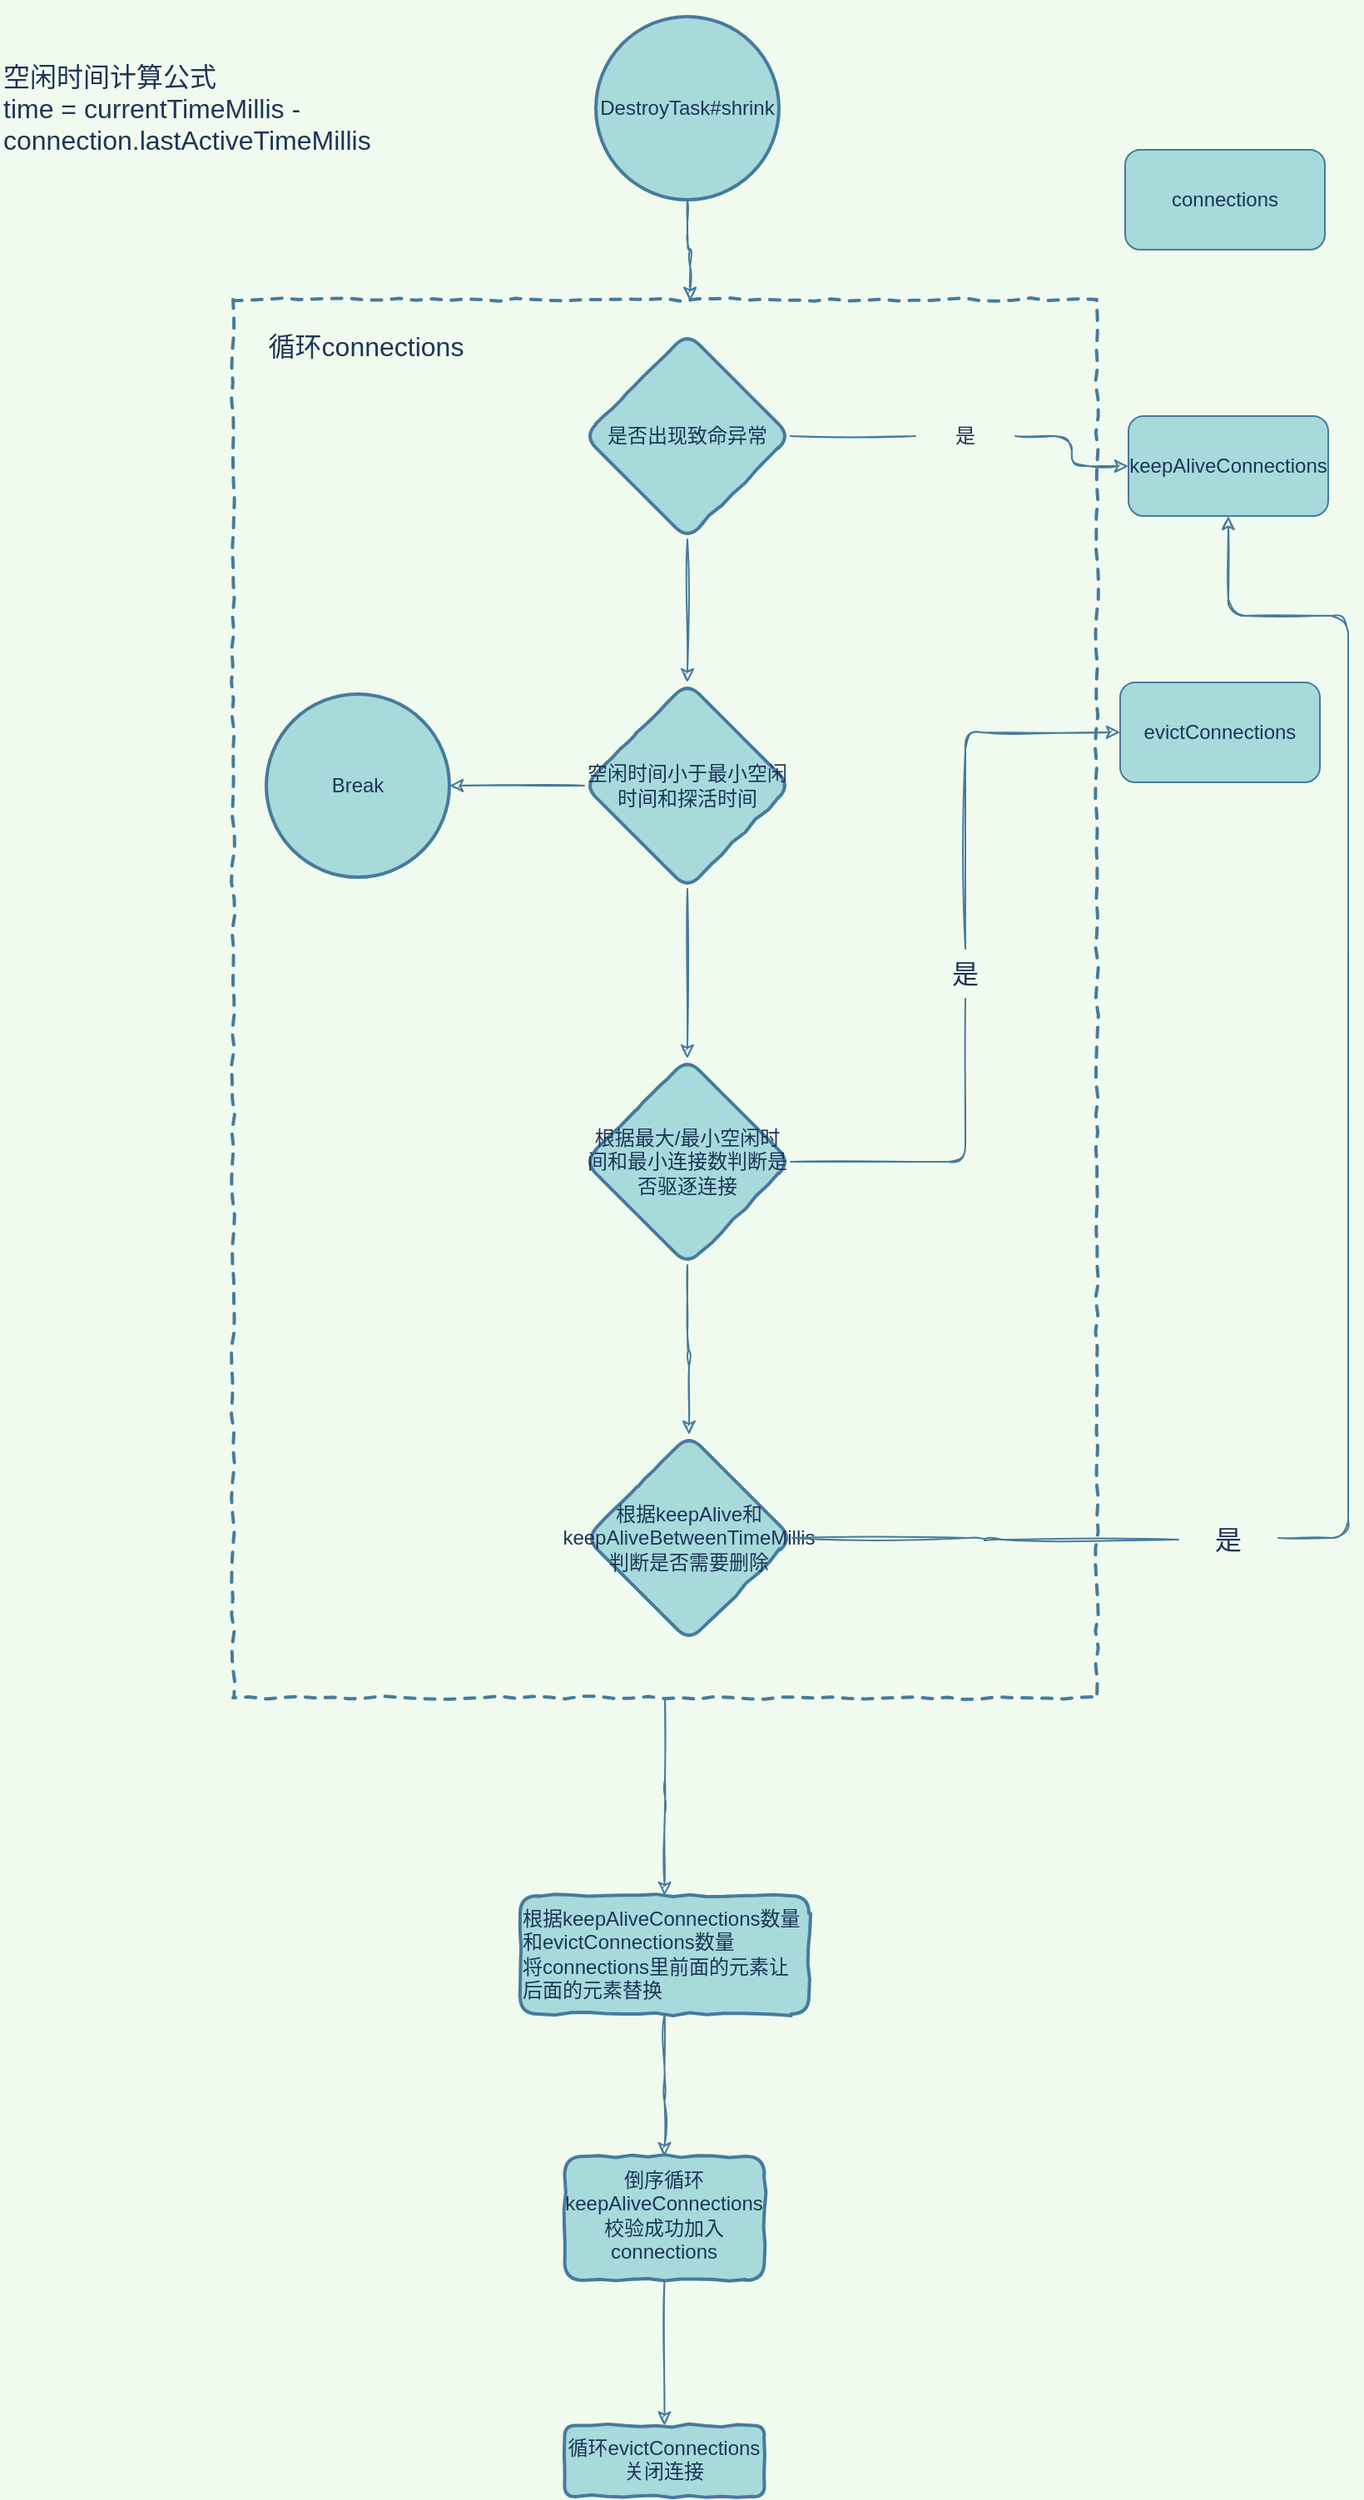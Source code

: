 <mxfile version="16.1.2" type="device" pages="2"><diagram id="EG8j1hwAPg5cB1hSnsOI" name="第 1 页"><mxGraphModel dx="978" dy="674" grid="1" gridSize="10" guides="1" tooltips="1" connect="1" arrows="1" fold="1" page="1" pageScale="1" pageWidth="827" pageHeight="1169" background="#F1FAEE" math="0" shadow="0"><root><mxCell id="0"/><mxCell id="1" parent="0"/><mxCell id="cf9y2qB4loSxjXxspPnR-78" style="edgeStyle=orthogonalEdgeStyle;curved=0;rounded=1;sketch=1;orthogonalLoop=1;jettySize=auto;html=1;fontFamily=Helvetica;fontSize=12;fontColor=#1D3557;strokeColor=#457B9D;fillColor=#A8DADC;" edge="1" parent="1" source="cf9y2qB4loSxjXxspPnR-42" target="cf9y2qB4loSxjXxspPnR-75"><mxGeometry relative="1" as="geometry"/></mxCell><mxCell id="cf9y2qB4loSxjXxspPnR-42" value="" style="rounded=0;whiteSpace=wrap;html=1;comic=1;sketch=0;fontFamily=Helvetica;fontSize=12;fontColor=#1D3557;strokeColor=#457B9D;strokeWidth=2;fillColor=none;dashed=1;" vertex="1" parent="1"><mxGeometry x="140" y="210" width="519" height="840" as="geometry"/></mxCell><mxCell id="cf9y2qB4loSxjXxspPnR-70" value="" style="edgeStyle=orthogonalEdgeStyle;curved=0;rounded=1;sketch=1;orthogonalLoop=1;jettySize=auto;html=1;fontFamily=Helvetica;fontSize=16;fontColor=#1D3557;strokeColor=#457B9D;fillColor=#A8DADC;entryX=0.529;entryY=0.001;entryDx=0;entryDy=0;entryPerimeter=0;" edge="1" parent="1" source="cf9y2qB4loSxjXxspPnR-16" target="cf9y2qB4loSxjXxspPnR-42"><mxGeometry relative="1" as="geometry"/></mxCell><mxCell id="cf9y2qB4loSxjXxspPnR-16" value="DestroyTask#shrink" style="strokeWidth=2;html=1;shape=mxgraph.flowchart.start_2;whiteSpace=wrap;fillColor=#A8DADC;strokeColor=#457B9D;fontColor=#1D3557;rounded=1;comic=1;sketch=0;" vertex="1" parent="1"><mxGeometry x="358" y="40" width="110" height="110" as="geometry"/></mxCell><mxCell id="cf9y2qB4loSxjXxspPnR-24" value="" style="edgeStyle=orthogonalEdgeStyle;curved=0;rounded=1;sketch=1;orthogonalLoop=1;jettySize=auto;html=1;fontColor=#1D3557;strokeColor=#457B9D;fillColor=#A8DADC;entryX=0;entryY=0.5;entryDx=0;entryDy=0;startArrow=none;" edge="1" parent="1" source="cf9y2qB4loSxjXxspPnR-30" target="cf9y2qB4loSxjXxspPnR-28"><mxGeometry relative="1" as="geometry"><mxPoint x="617" y="292" as="targetPoint"/></mxGeometry></mxCell><mxCell id="cf9y2qB4loSxjXxspPnR-38" value="" style="edgeStyle=orthogonalEdgeStyle;curved=0;rounded=1;sketch=1;orthogonalLoop=1;jettySize=auto;html=1;fontFamily=Helvetica;fontSize=12;fontColor=#1D3557;strokeColor=#457B9D;fillColor=#A8DADC;" edge="1" parent="1" source="cf9y2qB4loSxjXxspPnR-21" target="cf9y2qB4loSxjXxspPnR-37"><mxGeometry relative="1" as="geometry"/></mxCell><mxCell id="cf9y2qB4loSxjXxspPnR-21" value="是否出现致命异常" style="rhombus;whiteSpace=wrap;html=1;fillColor=#A8DADC;strokeColor=#457B9D;fontColor=#1D3557;strokeWidth=2;rounded=1;comic=1;sketch=0;" vertex="1" parent="1"><mxGeometry x="351" y="230" width="124" height="124" as="geometry"/></mxCell><mxCell id="cf9y2qB4loSxjXxspPnR-27" value="connections" style="rounded=1;whiteSpace=wrap;html=1;sketch=0;fontColor=#1D3557;strokeColor=#457B9D;fillColor=#A8DADC;" vertex="1" parent="1"><mxGeometry x="676" y="120" width="120" height="60" as="geometry"/></mxCell><mxCell id="cf9y2qB4loSxjXxspPnR-28" value="keepAliveConnections" style="rounded=1;whiteSpace=wrap;html=1;sketch=0;fontColor=#1D3557;strokeColor=#457B9D;fillColor=#A8DADC;" vertex="1" parent="1"><mxGeometry x="678" y="280" width="120" height="60" as="geometry"/></mxCell><mxCell id="cf9y2qB4loSxjXxspPnR-30" value="是" style="text;html=1;strokeColor=none;fillColor=none;align=center;verticalAlign=middle;whiteSpace=wrap;rounded=0;sketch=0;fontColor=#1D3557;" vertex="1" parent="1"><mxGeometry x="550" y="277" width="60" height="30" as="geometry"/></mxCell><mxCell id="cf9y2qB4loSxjXxspPnR-31" value="" style="edgeStyle=orthogonalEdgeStyle;curved=0;rounded=1;sketch=1;orthogonalLoop=1;jettySize=auto;html=1;fontColor=#1D3557;strokeColor=#457B9D;fillColor=#A8DADC;entryX=0;entryY=0.5;entryDx=0;entryDy=0;endArrow=none;" edge="1" parent="1" source="cf9y2qB4loSxjXxspPnR-21" target="cf9y2qB4loSxjXxspPnR-30"><mxGeometry relative="1" as="geometry"><mxPoint x="475" y="292" as="sourcePoint"/><mxPoint x="690" y="292" as="targetPoint"/></mxGeometry></mxCell><mxCell id="cf9y2qB4loSxjXxspPnR-40" value="" style="edgeStyle=orthogonalEdgeStyle;curved=0;rounded=1;sketch=1;orthogonalLoop=1;jettySize=auto;html=1;fontFamily=Helvetica;fontSize=12;fontColor=#1D3557;strokeColor=#457B9D;fillColor=#A8DADC;entryX=1;entryY=0.5;entryDx=0;entryDy=0;entryPerimeter=0;" edge="1" parent="1" source="cf9y2qB4loSxjXxspPnR-37" target="cf9y2qB4loSxjXxspPnR-41"><mxGeometry relative="1" as="geometry"><mxPoint x="350" y="440" as="targetPoint"/></mxGeometry></mxCell><mxCell id="cf9y2qB4loSxjXxspPnR-45" value="" style="edgeStyle=orthogonalEdgeStyle;curved=0;rounded=1;sketch=1;orthogonalLoop=1;jettySize=auto;html=1;fontFamily=Helvetica;fontSize=16;fontColor=#1D3557;strokeColor=#457B9D;fillColor=#A8DADC;" edge="1" parent="1" source="cf9y2qB4loSxjXxspPnR-37" target="cf9y2qB4loSxjXxspPnR-44"><mxGeometry relative="1" as="geometry"/></mxCell><mxCell id="cf9y2qB4loSxjXxspPnR-37" value="空闲时间小于最小空闲时间和探活时间" style="rhombus;whiteSpace=wrap;html=1;fillColor=#A8DADC;strokeColor=#457B9D;fontColor=#1D3557;strokeWidth=2;rounded=1;comic=1;sketch=0;" vertex="1" parent="1"><mxGeometry x="351" y="440" width="124" height="124" as="geometry"/></mxCell><mxCell id="cf9y2qB4loSxjXxspPnR-41" value="Break" style="strokeWidth=2;html=1;shape=mxgraph.flowchart.start_2;whiteSpace=wrap;fillColor=#A8DADC;strokeColor=#457B9D;fontColor=#1D3557;rounded=1;comic=1;sketch=0;" vertex="1" parent="1"><mxGeometry x="160" y="447" width="110" height="110" as="geometry"/></mxCell><mxCell id="cf9y2qB4loSxjXxspPnR-43" value="&lt;font style=&quot;font-size: 16px&quot;&gt;循环connections&lt;/font&gt;" style="text;html=1;strokeColor=none;fillColor=none;align=center;verticalAlign=middle;whiteSpace=wrap;rounded=0;dashed=1;comic=1;sketch=0;fontFamily=Helvetica;fontSize=16;fontColor=#1D3557;" vertex="1" parent="1"><mxGeometry x="155" y="223" width="130" height="30" as="geometry"/></mxCell><mxCell id="cf9y2qB4loSxjXxspPnR-46" style="edgeStyle=orthogonalEdgeStyle;curved=0;rounded=1;sketch=1;orthogonalLoop=1;jettySize=auto;html=1;fontFamily=Helvetica;fontSize=16;fontColor=#1D3557;strokeColor=#457B9D;fillColor=#A8DADC;startArrow=none;entryX=0;entryY=0.5;entryDx=0;entryDy=0;" edge="1" parent="1" source="cf9y2qB4loSxjXxspPnR-47"><mxGeometry relative="1" as="geometry"><mxPoint x="673.0" y="470" as="targetPoint"/><Array as="points"><mxPoint x="580" y="470"/></Array></mxGeometry></mxCell><mxCell id="cf9y2qB4loSxjXxspPnR-51" value="" style="edgeStyle=orthogonalEdgeStyle;curved=0;rounded=1;sketch=1;orthogonalLoop=1;jettySize=auto;html=1;fontFamily=Helvetica;fontSize=16;fontColor=#1D3557;strokeColor=#457B9D;fillColor=#A8DADC;" edge="1" parent="1" source="cf9y2qB4loSxjXxspPnR-44" target="cf9y2qB4loSxjXxspPnR-50"><mxGeometry relative="1" as="geometry"/></mxCell><mxCell id="cf9y2qB4loSxjXxspPnR-44" value="根据最大/最小空闲时间和最小连接数判断是否驱逐连接" style="rhombus;whiteSpace=wrap;html=1;fillColor=#A8DADC;strokeColor=#457B9D;fontColor=#1D3557;strokeWidth=2;rounded=1;comic=1;sketch=0;" vertex="1" parent="1"><mxGeometry x="351" y="666" width="124" height="124" as="geometry"/></mxCell><mxCell id="cf9y2qB4loSxjXxspPnR-47" value="是" style="text;html=1;strokeColor=none;fillColor=none;align=center;verticalAlign=middle;whiteSpace=wrap;rounded=0;dashed=1;comic=1;sketch=0;fontFamily=Helvetica;fontSize=16;fontColor=#1D3557;" vertex="1" parent="1"><mxGeometry x="550" y="600" width="60" height="30" as="geometry"/></mxCell><mxCell id="cf9y2qB4loSxjXxspPnR-48" value="" style="edgeStyle=orthogonalEdgeStyle;curved=0;rounded=1;sketch=1;orthogonalLoop=1;jettySize=auto;html=1;entryX=0.5;entryY=1;entryDx=0;entryDy=0;fontFamily=Helvetica;fontSize=16;fontColor=#1D3557;strokeColor=#457B9D;fillColor=#A8DADC;endArrow=none;" edge="1" parent="1" source="cf9y2qB4loSxjXxspPnR-44" target="cf9y2qB4loSxjXxspPnR-47"><mxGeometry relative="1" as="geometry"><mxPoint x="475" y="728" as="sourcePoint"/><mxPoint x="750" y="500" as="targetPoint"/><Array as="points"><mxPoint x="580" y="728"/><mxPoint x="580" y="630"/></Array></mxGeometry></mxCell><mxCell id="cf9y2qB4loSxjXxspPnR-54" style="edgeStyle=orthogonalEdgeStyle;curved=0;rounded=1;sketch=1;orthogonalLoop=1;jettySize=auto;html=1;fontFamily=Helvetica;fontSize=16;fontColor=#1D3557;strokeColor=#457B9D;fillColor=#A8DADC;entryX=0.5;entryY=1;entryDx=0;entryDy=0;startArrow=none;" edge="1" parent="1" source="cf9y2qB4loSxjXxspPnR-62" target="cf9y2qB4loSxjXxspPnR-28"><mxGeometry relative="1" as="geometry"><mxPoint x="738" y="360" as="targetPoint"/><Array as="points"><mxPoint x="810" y="954"/><mxPoint x="810" y="400"/><mxPoint x="738" y="400"/></Array></mxGeometry></mxCell><mxCell id="cf9y2qB4loSxjXxspPnR-50" value="根据keepAlive和keepAliveBetweenTimeMillis判断是否需要删除" style="rhombus;whiteSpace=wrap;html=1;fillColor=#A8DADC;strokeColor=#457B9D;fontColor=#1D3557;strokeWidth=2;rounded=1;comic=1;sketch=0;" vertex="1" parent="1"><mxGeometry x="352" y="892" width="124" height="124" as="geometry"/></mxCell><mxCell id="cf9y2qB4loSxjXxspPnR-53" value="空闲时间计算公式&lt;br&gt;time = currentTimeMillis - connection.lastActiveTimeMillis" style="text;html=1;strokeColor=none;fillColor=none;align=left;verticalAlign=middle;whiteSpace=wrap;rounded=0;dashed=1;comic=1;sketch=0;fontFamily=Helvetica;fontSize=16;fontColor=#1D3557;" vertex="1" parent="1"><mxGeometry y="30" width="300" height="130" as="geometry"/></mxCell><mxCell id="cf9y2qB4loSxjXxspPnR-62" value="是" style="text;html=1;strokeColor=none;fillColor=none;align=center;verticalAlign=middle;whiteSpace=wrap;rounded=0;dashed=1;labelBackgroundColor=none;comic=1;sketch=0;fontFamily=Helvetica;fontSize=16;fontColor=#1D3557;" vertex="1" parent="1"><mxGeometry x="708" y="940" width="60" height="30" as="geometry"/></mxCell><mxCell id="cf9y2qB4loSxjXxspPnR-63" value="" style="edgeStyle=orthogonalEdgeStyle;curved=0;rounded=1;sketch=1;orthogonalLoop=1;jettySize=auto;html=1;fontFamily=Helvetica;fontSize=16;fontColor=#1D3557;strokeColor=#457B9D;fillColor=#A8DADC;entryX=0;entryY=0.5;entryDx=0;entryDy=0;endArrow=none;" edge="1" parent="1" source="cf9y2qB4loSxjXxspPnR-50" target="cf9y2qB4loSxjXxspPnR-62"><mxGeometry relative="1" as="geometry"><mxPoint x="476" y="954" as="sourcePoint"/><mxPoint x="738.0" y="340" as="targetPoint"/></mxGeometry></mxCell><mxCell id="cf9y2qB4loSxjXxspPnR-64" style="edgeStyle=orthogonalEdgeStyle;curved=0;rounded=1;sketch=1;orthogonalLoop=1;jettySize=auto;html=1;exitX=0.5;exitY=1;exitDx=0;exitDy=0;fontFamily=Helvetica;fontSize=16;fontColor=#1D3557;strokeColor=#457B9D;fillColor=#A8DADC;" edge="1" parent="1" source="cf9y2qB4loSxjXxspPnR-42" target="cf9y2qB4loSxjXxspPnR-42"><mxGeometry relative="1" as="geometry"/></mxCell><mxCell id="cf9y2qB4loSxjXxspPnR-74" value="evictConnections" style="rounded=1;whiteSpace=wrap;html=1;sketch=0;fontColor=#1D3557;strokeColor=#457B9D;fillColor=#A8DADC;fontSize=12;" vertex="1" parent="1"><mxGeometry x="673" y="440" width="120" height="60" as="geometry"/></mxCell><mxCell id="cf9y2qB4loSxjXxspPnR-80" value="" style="edgeStyle=orthogonalEdgeStyle;curved=0;rounded=1;sketch=1;orthogonalLoop=1;jettySize=auto;html=1;fontFamily=Helvetica;fontSize=12;fontColor=#1D3557;strokeColor=#457B9D;fillColor=#A8DADC;" edge="1" parent="1" source="cf9y2qB4loSxjXxspPnR-75" target="cf9y2qB4loSxjXxspPnR-79"><mxGeometry relative="1" as="geometry"/></mxCell><mxCell id="cf9y2qB4loSxjXxspPnR-75" value="&lt;div style=&quot;text-align: left&quot;&gt;&lt;span&gt;根据keepAliveConnections数量和evictConnections数量&lt;/span&gt;&lt;/div&gt;&lt;div style=&quot;text-align: left&quot;&gt;将connections里前面的元素让后面的元素替换&lt;/div&gt;&lt;span style=&quot;font-family: monospace ; font-size: 0px&quot;&gt;&lt;br&gt;&lt;/span&gt;" style="whiteSpace=wrap;html=1;fillColor=#A8DADC;strokeColor=#457B9D;fontColor=#1D3557;rounded=1;comic=1;sketch=0;strokeWidth=2;align=center;horizontal=1;verticalAlign=top;" vertex="1" parent="1"><mxGeometry x="312.5" y="1169" width="173.5" height="71" as="geometry"/></mxCell><mxCell id="cf9y2qB4loSxjXxspPnR-83" value="" style="edgeStyle=orthogonalEdgeStyle;curved=0;rounded=1;sketch=1;orthogonalLoop=1;jettySize=auto;html=1;fontFamily=Helvetica;fontSize=12;fontColor=#1D3557;strokeColor=#457B9D;fillColor=#A8DADC;" edge="1" parent="1" source="cf9y2qB4loSxjXxspPnR-79" target="cf9y2qB4loSxjXxspPnR-82"><mxGeometry relative="1" as="geometry"/></mxCell><mxCell id="cf9y2qB4loSxjXxspPnR-79" value="倒序循环keepAliveConnections&lt;br&gt;校验成功加入connections" style="whiteSpace=wrap;html=1;verticalAlign=top;fillColor=#A8DADC;strokeColor=#457B9D;fontColor=#1D3557;rounded=1;comic=1;sketch=0;strokeWidth=2;" vertex="1" parent="1"><mxGeometry x="339.25" y="1325.5" width="120" height="74.5" as="geometry"/></mxCell><mxCell id="cf9y2qB4loSxjXxspPnR-82" value="循环evictConnections&lt;br&gt;关闭连接" style="whiteSpace=wrap;html=1;verticalAlign=top;fillColor=#A8DADC;strokeColor=#457B9D;fontColor=#1D3557;rounded=1;comic=1;sketch=0;strokeWidth=2;" vertex="1" parent="1"><mxGeometry x="339.25" y="1487.25" width="120" height="42.75" as="geometry"/></mxCell></root></mxGraphModel></diagram><diagram id="bBcuKuaG0twkQHQy33oI" name="第 2 页"><mxGraphModel dx="1738" dy="1198" grid="1" gridSize="10" guides="1" tooltips="1" connect="1" arrows="1" fold="1" page="1" pageScale="1" pageWidth="827" pageHeight="1169" background="#F1FAEE" math="0" shadow="0"><root><mxCell id="ZL2vRx4OCL36X1vNHOXj-0"/><mxCell id="ZL2vRx4OCL36X1vNHOXj-1" parent="ZL2vRx4OCL36X1vNHOXj-0"/><mxCell id="_2Cpql5xwtOe3Lp4b9YH-2" value="" style="html=1;rounded=0;sketch=0;fontColor=#1D3557;strokeColor=#457B9D;fillColor=none;" vertex="1" parent="ZL2vRx4OCL36X1vNHOXj-1"><mxGeometry x="139" y="760" width="270" height="200" as="geometry"/></mxCell><mxCell id="ddlT5Zb1zqBksTCR-0Q0-4" value="" style="endArrow=open;endFill=1;endSize=12;html=1;rounded=1;sketch=0;fontColor=#1D3557;strokeColor=#457B9D;fillColor=#A8DADC;curved=0;labelBackgroundColor=#F1FAEE;" edge="1" parent="ZL2vRx4OCL36X1vNHOXj-1"><mxGeometry width="160" relative="1" as="geometry"><mxPoint x="20" y="30" as="sourcePoint"/><mxPoint x="19" y="1650" as="targetPoint"/></mxGeometry></mxCell><mxCell id="ddlT5Zb1zqBksTCR-0Q0-87" value="" style="endArrow=classic;html=1;rounded=1;sketch=0;fontColor=#1D3557;strokeColor=#457B9D;fillColor=#A8DADC;curved=0;entryX=0;entryY=0.5;entryDx=0;entryDy=0;startArrow=none;labelBackgroundColor=#F1FAEE;" edge="1" parent="ZL2vRx4OCL36X1vNHOXj-1" source="ddlT5Zb1zqBksTCR-0Q0-88" target="ddlT5Zb1zqBksTCR-0Q0-41"><mxGeometry width="50" height="50" relative="1" as="geometry"><mxPoint x="20" y="183" as="sourcePoint"/><mxPoint x="70" y="80" as="targetPoint"/></mxGeometry></mxCell><mxCell id="ddlT5Zb1zqBksTCR-0Q0-88" value="0ms&lt;br&gt;初始化" style="text;html=1;strokeColor=none;fillColor=none;align=center;verticalAlign=middle;whiteSpace=wrap;rounded=0;sketch=0;fontColor=#1D3557;" vertex="1" parent="ZL2vRx4OCL36X1vNHOXj-1"><mxGeometry x="40" y="125" width="60" height="30" as="geometry"/></mxCell><mxCell id="ddlT5Zb1zqBksTCR-0Q0-89" value="" style="endArrow=none;html=1;rounded=1;sketch=0;fontColor=#1D3557;strokeColor=#457B9D;fillColor=#A8DADC;curved=0;entryX=0;entryY=0.5;entryDx=0;entryDy=0;labelBackgroundColor=#F1FAEE;" edge="1" parent="ZL2vRx4OCL36X1vNHOXj-1" target="ddlT5Zb1zqBksTCR-0Q0-88"><mxGeometry width="50" height="50" relative="1" as="geometry"><mxPoint x="20" y="140" as="sourcePoint"/><mxPoint x="140" y="140" as="targetPoint"/></mxGeometry></mxCell><mxCell id="ddlT5Zb1zqBksTCR-0Q0-94" value="" style="endArrow=classic;html=1;rounded=1;sketch=0;fontColor=#1D3557;strokeColor=#457B9D;fillColor=#A8DADC;curved=0;entryX=0;entryY=0.5;entryDx=0;entryDy=0;startArrow=none;labelBackgroundColor=#F1FAEE;" edge="1" parent="ZL2vRx4OCL36X1vNHOXj-1" source="ddlT5Zb1zqBksTCR-0Q0-96" target="ddlT5Zb1zqBksTCR-0Q0-51"><mxGeometry width="50" height="50" relative="1" as="geometry"><mxPoint x="20" y="523" as="sourcePoint"/><mxPoint x="90" y="500" as="targetPoint"/></mxGeometry></mxCell><mxCell id="ddlT5Zb1zqBksTCR-0Q0-96" value="0ms&lt;br&gt;B.close" style="text;html=1;strokeColor=none;fillColor=none;align=center;verticalAlign=middle;whiteSpace=wrap;rounded=0;sketch=0;fontColor=#1D3557;" vertex="1" parent="ZL2vRx4OCL36X1vNHOXj-1"><mxGeometry x="40" y="365" width="60" height="30" as="geometry"/></mxCell><mxCell id="ddlT5Zb1zqBksTCR-0Q0-97" value="" style="endArrow=none;html=1;rounded=1;sketch=0;fontColor=#1D3557;strokeColor=#457B9D;fillColor=#A8DADC;curved=0;entryX=0;entryY=0.5;entryDx=0;entryDy=0;labelBackgroundColor=#F1FAEE;" edge="1" parent="ZL2vRx4OCL36X1vNHOXj-1" target="ddlT5Zb1zqBksTCR-0Q0-96"><mxGeometry width="50" height="50" relative="1" as="geometry"><mxPoint x="20" y="380" as="sourcePoint"/><mxPoint x="143" y="374" as="targetPoint"/></mxGeometry></mxCell><mxCell id="ddlT5Zb1zqBksTCR-0Q0-132" value="" style="endArrow=classic;html=1;rounded=1;sketch=0;fontColor=#1D3557;strokeColor=#457B9D;fillColor=#A8DADC;curved=0;startArrow=none;labelBackgroundColor=#F1FAEE;" edge="1" parent="ZL2vRx4OCL36X1vNHOXj-1" source="ddlT5Zb1zqBksTCR-0Q0-133" target="ddlT5Zb1zqBksTCR-0Q0-100"><mxGeometry width="50" height="50" relative="1" as="geometry"><mxPoint x="21" y="873" as="sourcePoint"/><mxPoint x="91" y="850" as="targetPoint"/></mxGeometry></mxCell><mxCell id="ddlT5Zb1zqBksTCR-0Q0-133" value="7000ms&lt;br&gt;shrink" style="text;html=1;strokeColor=none;fillColor=none;align=center;verticalAlign=middle;whiteSpace=wrap;rounded=0;sketch=0;fontColor=#1D3557;" vertex="1" parent="ZL2vRx4OCL36X1vNHOXj-1"><mxGeometry x="41" y="604" width="60" height="30" as="geometry"/></mxCell><mxCell id="ddlT5Zb1zqBksTCR-0Q0-134" value="" style="endArrow=none;html=1;rounded=1;sketch=0;fontColor=#1D3557;strokeColor=#457B9D;fillColor=#A8DADC;curved=0;entryX=0;entryY=0.5;entryDx=0;entryDy=0;labelBackgroundColor=#F1FAEE;" edge="1" parent="ZL2vRx4OCL36X1vNHOXj-1" target="ddlT5Zb1zqBksTCR-0Q0-133"><mxGeometry width="50" height="50" relative="1" as="geometry"><mxPoint x="21" y="619" as="sourcePoint"/><mxPoint x="144" y="619" as="targetPoint"/></mxGeometry></mxCell><mxCell id="_2Cpql5xwtOe3Lp4b9YH-34" value="" style="endArrow=classic;html=1;rounded=1;sketch=0;fontColor=#1D3557;strokeColor=#457B9D;fillColor=#A8DADC;curved=0;entryX=0;entryY=0.5;entryDx=0;entryDy=0;startArrow=none;labelBackgroundColor=#F1FAEE;" edge="1" parent="ZL2vRx4OCL36X1vNHOXj-1" source="_2Cpql5xwtOe3Lp4b9YH-35" target="_2Cpql5xwtOe3Lp4b9YH-2"><mxGeometry width="50" height="50" relative="1" as="geometry"><mxPoint x="20" y="1212" as="sourcePoint"/><mxPoint x="90" y="1189" as="targetPoint"/></mxGeometry></mxCell><mxCell id="_2Cpql5xwtOe3Lp4b9YH-35" value="9500ms&lt;br&gt;A.close" style="text;html=1;strokeColor=none;fillColor=none;align=center;verticalAlign=middle;whiteSpace=wrap;rounded=0;sketch=0;fontColor=#1D3557;" vertex="1" parent="ZL2vRx4OCL36X1vNHOXj-1"><mxGeometry x="40" y="845" width="60" height="30" as="geometry"/></mxCell><mxCell id="_2Cpql5xwtOe3Lp4b9YH-36" value="" style="endArrow=none;html=1;rounded=1;sketch=0;fontColor=#1D3557;strokeColor=#457B9D;fillColor=#A8DADC;curved=0;entryX=0;entryY=0.5;entryDx=0;entryDy=0;labelBackgroundColor=#F1FAEE;" edge="1" parent="ZL2vRx4OCL36X1vNHOXj-1" target="_2Cpql5xwtOe3Lp4b9YH-35"><mxGeometry width="50" height="50" relative="1" as="geometry"><mxPoint x="20" y="860" as="sourcePoint"/><mxPoint x="143" y="860" as="targetPoint"/></mxGeometry></mxCell><mxCell id="_2Cpql5xwtOe3Lp4b9YH-71" value="" style="endArrow=classic;html=1;rounded=1;sketch=0;fontColor=#1D3557;strokeColor=#457B9D;fillColor=#A8DADC;curved=0;entryX=0;entryY=0.5;entryDx=0;entryDy=0;startArrow=none;labelBackgroundColor=#F1FAEE;" edge="1" parent="ZL2vRx4OCL36X1vNHOXj-1" source="_2Cpql5xwtOe3Lp4b9YH-72" target="_2Cpql5xwtOe3Lp4b9YH-39"><mxGeometry width="50" height="50" relative="1" as="geometry"><mxPoint x="20" y="1554" as="sourcePoint"/><mxPoint x="90" y="1531" as="targetPoint"/></mxGeometry></mxCell><mxCell id="_2Cpql5xwtOe3Lp4b9YH-72" value="14000ms" style="text;html=1;strokeColor=none;fillColor=none;align=center;verticalAlign=middle;whiteSpace=wrap;rounded=0;sketch=0;fontColor=#1D3557;" vertex="1" parent="ZL2vRx4OCL36X1vNHOXj-1"><mxGeometry x="40" y="1110" width="60" height="30" as="geometry"/></mxCell><mxCell id="_2Cpql5xwtOe3Lp4b9YH-73" value="" style="endArrow=none;html=1;rounded=1;sketch=0;fontColor=#1D3557;strokeColor=#457B9D;fillColor=#A8DADC;curved=0;entryX=0;entryY=0.5;entryDx=0;entryDy=0;labelBackgroundColor=#F1FAEE;" edge="1" parent="ZL2vRx4OCL36X1vNHOXj-1" target="_2Cpql5xwtOe3Lp4b9YH-72"><mxGeometry width="50" height="50" relative="1" as="geometry"><mxPoint x="20" y="1125" as="sourcePoint"/><mxPoint x="143" y="1125" as="targetPoint"/></mxGeometry></mxCell><mxCell id="_2Cpql5xwtOe3Lp4b9YH-4" value="connections" style="shape=table;startSize=30;container=1;collapsible=1;childLayout=tableLayout;fixedRows=1;rowLines=0;fontStyle=1;align=center;resizeLast=1;rounded=0;sketch=0;fontColor=#1D3557;strokeColor=#457B9D;fillColor=#A8DADC;comic=1;flipH=1;" vertex="1" parent="ZL2vRx4OCL36X1vNHOXj-1"><mxGeometry x="154" y="793" width="240" height="60" as="geometry"/></mxCell><mxCell id="_2Cpql5xwtOe3Lp4b9YH-5" value="" style="shape=partialRectangle;collapsible=0;dropTarget=0;pointerEvents=0;fillColor=none;top=0;left=0;bottom=1;right=0;points=[[0,0.5],[1,0.5]];portConstraint=eastwest;rounded=0;sketch=0;fontColor=#1D3557;strokeColor=#457B9D;" vertex="1" parent="_2Cpql5xwtOe3Lp4b9YH-4"><mxGeometry y="30" width="240" height="30" as="geometry"/></mxCell><mxCell id="_2Cpql5xwtOe3Lp4b9YH-6" value="B" style="shape=partialRectangle;connectable=0;fillColor=none;top=0;left=0;bottom=0;right=0;fontStyle=1;overflow=hidden;rounded=0;sketch=0;fontColor=#1D3557;strokeColor=#457B9D;" vertex="1" parent="_2Cpql5xwtOe3Lp4b9YH-5"><mxGeometry width="30" height="30" as="geometry"><mxRectangle width="30" height="30" as="alternateBounds"/></mxGeometry></mxCell><mxCell id="_2Cpql5xwtOe3Lp4b9YH-7" value="A" style="shape=partialRectangle;connectable=0;fillColor=none;top=0;left=0;bottom=0;right=0;fontStyle=1;overflow=hidden;rounded=0;sketch=0;fontColor=#1D3557;strokeColor=#457B9D;" vertex="1" parent="_2Cpql5xwtOe3Lp4b9YH-5"><mxGeometry x="30" width="30" height="30" as="geometry"><mxRectangle width="30" height="30" as="alternateBounds"/></mxGeometry></mxCell><mxCell id="_2Cpql5xwtOe3Lp4b9YH-8" style="shape=partialRectangle;connectable=0;fillColor=none;top=0;left=0;bottom=0;right=0;fontStyle=1;overflow=hidden;rounded=0;sketch=0;fontColor=#1D3557;strokeColor=#457B9D;" vertex="1" parent="_2Cpql5xwtOe3Lp4b9YH-5"><mxGeometry x="60" width="30" height="30" as="geometry"><mxRectangle width="30" height="30" as="alternateBounds"/></mxGeometry></mxCell><mxCell id="_2Cpql5xwtOe3Lp4b9YH-9" style="shape=partialRectangle;connectable=0;fillColor=none;top=0;left=0;bottom=0;right=0;fontStyle=1;overflow=hidden;rounded=0;sketch=0;fontColor=#1D3557;strokeColor=#457B9D;" vertex="1" parent="_2Cpql5xwtOe3Lp4b9YH-5"><mxGeometry x="90" width="30" height="30" as="geometry"><mxRectangle width="30" height="30" as="alternateBounds"/></mxGeometry></mxCell><mxCell id="_2Cpql5xwtOe3Lp4b9YH-10" style="shape=partialRectangle;connectable=0;fillColor=none;top=0;left=0;bottom=0;right=0;fontStyle=1;overflow=hidden;rounded=0;sketch=0;fontColor=#1D3557;strokeColor=#457B9D;" vertex="1" parent="_2Cpql5xwtOe3Lp4b9YH-5"><mxGeometry x="120" width="30" height="30" as="geometry"><mxRectangle width="30" height="30" as="alternateBounds"/></mxGeometry></mxCell><mxCell id="_2Cpql5xwtOe3Lp4b9YH-11" style="shape=partialRectangle;connectable=0;fillColor=none;top=0;left=0;bottom=0;right=0;fontStyle=1;overflow=hidden;rounded=0;sketch=0;fontColor=#1D3557;strokeColor=#457B9D;" vertex="1" parent="_2Cpql5xwtOe3Lp4b9YH-5"><mxGeometry x="150" width="30" height="30" as="geometry"><mxRectangle width="30" height="30" as="alternateBounds"/></mxGeometry></mxCell><mxCell id="_2Cpql5xwtOe3Lp4b9YH-12" style="shape=partialRectangle;connectable=0;fillColor=none;top=0;left=0;bottom=0;right=0;fontStyle=1;overflow=hidden;rounded=0;sketch=0;fontColor=#1D3557;strokeColor=#457B9D;" vertex="1" parent="_2Cpql5xwtOe3Lp4b9YH-5"><mxGeometry x="180" width="30" height="30" as="geometry"><mxRectangle width="30" height="30" as="alternateBounds"/></mxGeometry></mxCell><mxCell id="_2Cpql5xwtOe3Lp4b9YH-13" style="shape=partialRectangle;connectable=0;fillColor=none;top=0;left=0;bottom=0;right=0;fontStyle=1;overflow=hidden;rounded=0;sketch=0;fontColor=#1D3557;strokeColor=#457B9D;" vertex="1" parent="_2Cpql5xwtOe3Lp4b9YH-5"><mxGeometry x="210" width="30" height="30" as="geometry"><mxRectangle width="30" height="30" as="alternateBounds"/></mxGeometry></mxCell><mxCell id="_2Cpql5xwtOe3Lp4b9YH-14" value="keepAliveConnections" style="shape=table;startSize=30;container=1;collapsible=1;childLayout=tableLayout;fixedRows=1;rowLines=0;fontStyle=1;align=center;resizeLast=1;rounded=0;sketch=0;fontColor=#1D3557;strokeColor=#457B9D;fillColor=#A8DADC;comic=1;flipH=1;" vertex="1" parent="ZL2vRx4OCL36X1vNHOXj-1"><mxGeometry x="154" y="878" width="240" height="60" as="geometry"/></mxCell><mxCell id="_2Cpql5xwtOe3Lp4b9YH-15" value="" style="shape=partialRectangle;collapsible=0;dropTarget=0;pointerEvents=0;fillColor=none;top=0;left=0;bottom=1;right=0;points=[[0,0.5],[1,0.5]];portConstraint=eastwest;rounded=0;sketch=0;fontColor=#1D3557;strokeColor=#457B9D;" vertex="1" parent="_2Cpql5xwtOe3Lp4b9YH-14"><mxGeometry y="30" width="240" height="30" as="geometry"/></mxCell><mxCell id="_2Cpql5xwtOe3Lp4b9YH-16" value="" style="shape=partialRectangle;connectable=0;fillColor=none;top=0;left=0;bottom=0;right=0;fontStyle=1;overflow=hidden;rounded=0;sketch=0;fontColor=#1D3557;strokeColor=#457B9D;" vertex="1" parent="_2Cpql5xwtOe3Lp4b9YH-15"><mxGeometry width="30" height="30" as="geometry"><mxRectangle width="30" height="30" as="alternateBounds"/></mxGeometry></mxCell><mxCell id="_2Cpql5xwtOe3Lp4b9YH-17" style="shape=partialRectangle;connectable=0;fillColor=none;top=0;left=0;bottom=0;right=0;fontStyle=1;overflow=hidden;rounded=0;sketch=0;fontColor=#1D3557;strokeColor=#457B9D;" vertex="1" parent="_2Cpql5xwtOe3Lp4b9YH-15"><mxGeometry x="30" width="30" height="30" as="geometry"><mxRectangle width="30" height="30" as="alternateBounds"/></mxGeometry></mxCell><mxCell id="_2Cpql5xwtOe3Lp4b9YH-18" style="shape=partialRectangle;connectable=0;fillColor=none;top=0;left=0;bottom=0;right=0;fontStyle=1;overflow=hidden;rounded=0;sketch=0;fontColor=#1D3557;strokeColor=#457B9D;" vertex="1" parent="_2Cpql5xwtOe3Lp4b9YH-15"><mxGeometry x="60" width="30" height="30" as="geometry"><mxRectangle width="30" height="30" as="alternateBounds"/></mxGeometry></mxCell><mxCell id="_2Cpql5xwtOe3Lp4b9YH-19" style="shape=partialRectangle;connectable=0;fillColor=none;top=0;left=0;bottom=0;right=0;fontStyle=1;overflow=hidden;rounded=0;sketch=0;fontColor=#1D3557;strokeColor=#457B9D;" vertex="1" parent="_2Cpql5xwtOe3Lp4b9YH-15"><mxGeometry x="90" width="30" height="30" as="geometry"><mxRectangle width="30" height="30" as="alternateBounds"/></mxGeometry></mxCell><mxCell id="_2Cpql5xwtOe3Lp4b9YH-20" style="shape=partialRectangle;connectable=0;fillColor=none;top=0;left=0;bottom=0;right=0;fontStyle=1;overflow=hidden;rounded=0;sketch=0;fontColor=#1D3557;strokeColor=#457B9D;" vertex="1" parent="_2Cpql5xwtOe3Lp4b9YH-15"><mxGeometry x="120" width="30" height="30" as="geometry"><mxRectangle width="30" height="30" as="alternateBounds"/></mxGeometry></mxCell><mxCell id="_2Cpql5xwtOe3Lp4b9YH-21" style="shape=partialRectangle;connectable=0;fillColor=none;top=0;left=0;bottom=0;right=0;fontStyle=1;overflow=hidden;rounded=0;sketch=0;fontColor=#1D3557;strokeColor=#457B9D;" vertex="1" parent="_2Cpql5xwtOe3Lp4b9YH-15"><mxGeometry x="150" width="30" height="30" as="geometry"><mxRectangle width="30" height="30" as="alternateBounds"/></mxGeometry></mxCell><mxCell id="_2Cpql5xwtOe3Lp4b9YH-22" style="shape=partialRectangle;connectable=0;fillColor=none;top=0;left=0;bottom=0;right=0;fontStyle=1;overflow=hidden;rounded=0;sketch=0;fontColor=#1D3557;strokeColor=#457B9D;" vertex="1" parent="_2Cpql5xwtOe3Lp4b9YH-15"><mxGeometry x="180" width="30" height="30" as="geometry"><mxRectangle width="30" height="30" as="alternateBounds"/></mxGeometry></mxCell><mxCell id="_2Cpql5xwtOe3Lp4b9YH-23" style="shape=partialRectangle;connectable=0;fillColor=none;top=0;left=0;bottom=0;right=0;fontStyle=1;overflow=hidden;rounded=0;sketch=0;fontColor=#1D3557;strokeColor=#457B9D;" vertex="1" parent="_2Cpql5xwtOe3Lp4b9YH-15"><mxGeometry x="210" width="30" height="30" as="geometry"><mxRectangle width="30" height="30" as="alternateBounds"/></mxGeometry></mxCell><mxCell id="ddlT5Zb1zqBksTCR-0Q0-6" value="connections" style="shape=table;startSize=30;container=1;collapsible=1;childLayout=tableLayout;fixedRows=1;rowLines=0;fontStyle=1;align=center;resizeLast=1;rounded=0;sketch=0;fontColor=#1D3557;strokeColor=#457B9D;fillColor=#A8DADC;comic=1;flipH=1;" vertex="1" parent="ZL2vRx4OCL36X1vNHOXj-1"><mxGeometry x="157" y="73" width="240" height="60" as="geometry"/></mxCell><mxCell id="ddlT5Zb1zqBksTCR-0Q0-7" value="" style="shape=partialRectangle;collapsible=0;dropTarget=0;pointerEvents=0;fillColor=none;top=0;left=0;bottom=1;right=0;points=[[0,0.5],[1,0.5]];portConstraint=eastwest;rounded=0;sketch=0;fontColor=#1D3557;strokeColor=#457B9D;" vertex="1" parent="ddlT5Zb1zqBksTCR-0Q0-6"><mxGeometry y="30" width="240" height="30" as="geometry"/></mxCell><mxCell id="ddlT5Zb1zqBksTCR-0Q0-8" value="" style="shape=partialRectangle;connectable=0;fillColor=none;top=0;left=0;bottom=0;right=0;fontStyle=1;overflow=hidden;rounded=0;sketch=0;fontColor=#1D3557;strokeColor=#457B9D;" vertex="1" parent="ddlT5Zb1zqBksTCR-0Q0-7"><mxGeometry width="30" height="30" as="geometry"><mxRectangle width="30" height="30" as="alternateBounds"/></mxGeometry></mxCell><mxCell id="ddlT5Zb1zqBksTCR-0Q0-9" style="shape=partialRectangle;connectable=0;fillColor=none;top=0;left=0;bottom=0;right=0;fontStyle=1;overflow=hidden;rounded=0;sketch=0;fontColor=#1D3557;strokeColor=#457B9D;" vertex="1" parent="ddlT5Zb1zqBksTCR-0Q0-7"><mxGeometry x="30" width="30" height="30" as="geometry"><mxRectangle width="30" height="30" as="alternateBounds"/></mxGeometry></mxCell><mxCell id="ddlT5Zb1zqBksTCR-0Q0-10" style="shape=partialRectangle;connectable=0;fillColor=none;top=0;left=0;bottom=0;right=0;fontStyle=1;overflow=hidden;rounded=0;sketch=0;fontColor=#1D3557;strokeColor=#457B9D;" vertex="1" parent="ddlT5Zb1zqBksTCR-0Q0-7"><mxGeometry x="60" width="30" height="30" as="geometry"><mxRectangle width="30" height="30" as="alternateBounds"/></mxGeometry></mxCell><mxCell id="ddlT5Zb1zqBksTCR-0Q0-11" style="shape=partialRectangle;connectable=0;fillColor=none;top=0;left=0;bottom=0;right=0;fontStyle=1;overflow=hidden;rounded=0;sketch=0;fontColor=#1D3557;strokeColor=#457B9D;" vertex="1" parent="ddlT5Zb1zqBksTCR-0Q0-7"><mxGeometry x="90" width="30" height="30" as="geometry"><mxRectangle width="30" height="30" as="alternateBounds"/></mxGeometry></mxCell><mxCell id="ddlT5Zb1zqBksTCR-0Q0-12" style="shape=partialRectangle;connectable=0;fillColor=none;top=0;left=0;bottom=0;right=0;fontStyle=1;overflow=hidden;rounded=0;sketch=0;fontColor=#1D3557;strokeColor=#457B9D;" vertex="1" parent="ddlT5Zb1zqBksTCR-0Q0-7"><mxGeometry x="120" width="30" height="30" as="geometry"><mxRectangle width="30" height="30" as="alternateBounds"/></mxGeometry></mxCell><mxCell id="ddlT5Zb1zqBksTCR-0Q0-13" style="shape=partialRectangle;connectable=0;fillColor=none;top=0;left=0;bottom=0;right=0;fontStyle=1;overflow=hidden;rounded=0;sketch=0;fontColor=#1D3557;strokeColor=#457B9D;" vertex="1" parent="ddlT5Zb1zqBksTCR-0Q0-7"><mxGeometry x="150" width="30" height="30" as="geometry"><mxRectangle width="30" height="30" as="alternateBounds"/></mxGeometry></mxCell><mxCell id="ddlT5Zb1zqBksTCR-0Q0-14" style="shape=partialRectangle;connectable=0;fillColor=none;top=0;left=0;bottom=0;right=0;fontStyle=1;overflow=hidden;rounded=0;sketch=0;fontColor=#1D3557;strokeColor=#457B9D;" vertex="1" parent="ddlT5Zb1zqBksTCR-0Q0-7"><mxGeometry x="180" width="30" height="30" as="geometry"><mxRectangle width="30" height="30" as="alternateBounds"/></mxGeometry></mxCell><mxCell id="ddlT5Zb1zqBksTCR-0Q0-15" style="shape=partialRectangle;connectable=0;fillColor=none;top=0;left=0;bottom=0;right=0;fontStyle=1;overflow=hidden;rounded=0;sketch=0;fontColor=#1D3557;strokeColor=#457B9D;" vertex="1" parent="ddlT5Zb1zqBksTCR-0Q0-7"><mxGeometry x="210" width="30" height="30" as="geometry"><mxRectangle width="30" height="30" as="alternateBounds"/></mxGeometry></mxCell><mxCell id="ddlT5Zb1zqBksTCR-0Q0-16" value="keepAliveConnections" style="shape=table;startSize=30;container=1;collapsible=1;childLayout=tableLayout;fixedRows=1;rowLines=0;fontStyle=1;align=center;resizeLast=1;rounded=0;sketch=0;fontColor=#1D3557;strokeColor=#457B9D;fillColor=#A8DADC;comic=1;flipH=1;" vertex="1" parent="ZL2vRx4OCL36X1vNHOXj-1"><mxGeometry x="157" y="158" width="240" height="60" as="geometry"/></mxCell><mxCell id="ddlT5Zb1zqBksTCR-0Q0-17" value="" style="shape=partialRectangle;collapsible=0;dropTarget=0;pointerEvents=0;fillColor=none;top=0;left=0;bottom=1;right=0;points=[[0,0.5],[1,0.5]];portConstraint=eastwest;rounded=0;sketch=0;fontColor=#1D3557;strokeColor=#457B9D;" vertex="1" parent="ddlT5Zb1zqBksTCR-0Q0-16"><mxGeometry y="30" width="240" height="30" as="geometry"/></mxCell><mxCell id="ddlT5Zb1zqBksTCR-0Q0-18" value="" style="shape=partialRectangle;connectable=0;fillColor=none;top=0;left=0;bottom=0;right=0;fontStyle=1;overflow=hidden;rounded=0;sketch=0;fontColor=#1D3557;strokeColor=#457B9D;" vertex="1" parent="ddlT5Zb1zqBksTCR-0Q0-17"><mxGeometry width="30" height="30" as="geometry"><mxRectangle width="30" height="30" as="alternateBounds"/></mxGeometry></mxCell><mxCell id="ddlT5Zb1zqBksTCR-0Q0-19" style="shape=partialRectangle;connectable=0;fillColor=none;top=0;left=0;bottom=0;right=0;fontStyle=1;overflow=hidden;rounded=0;sketch=0;fontColor=#1D3557;strokeColor=#457B9D;" vertex="1" parent="ddlT5Zb1zqBksTCR-0Q0-17"><mxGeometry x="30" width="30" height="30" as="geometry"><mxRectangle width="30" height="30" as="alternateBounds"/></mxGeometry></mxCell><mxCell id="ddlT5Zb1zqBksTCR-0Q0-20" style="shape=partialRectangle;connectable=0;fillColor=none;top=0;left=0;bottom=0;right=0;fontStyle=1;overflow=hidden;rounded=0;sketch=0;fontColor=#1D3557;strokeColor=#457B9D;" vertex="1" parent="ddlT5Zb1zqBksTCR-0Q0-17"><mxGeometry x="60" width="30" height="30" as="geometry"><mxRectangle width="30" height="30" as="alternateBounds"/></mxGeometry></mxCell><mxCell id="ddlT5Zb1zqBksTCR-0Q0-21" style="shape=partialRectangle;connectable=0;fillColor=none;top=0;left=0;bottom=0;right=0;fontStyle=1;overflow=hidden;rounded=0;sketch=0;fontColor=#1D3557;strokeColor=#457B9D;" vertex="1" parent="ddlT5Zb1zqBksTCR-0Q0-17"><mxGeometry x="90" width="30" height="30" as="geometry"><mxRectangle width="30" height="30" as="alternateBounds"/></mxGeometry></mxCell><mxCell id="ddlT5Zb1zqBksTCR-0Q0-22" style="shape=partialRectangle;connectable=0;fillColor=none;top=0;left=0;bottom=0;right=0;fontStyle=1;overflow=hidden;rounded=0;sketch=0;fontColor=#1D3557;strokeColor=#457B9D;" vertex="1" parent="ddlT5Zb1zqBksTCR-0Q0-17"><mxGeometry x="120" width="30" height="30" as="geometry"><mxRectangle width="30" height="30" as="alternateBounds"/></mxGeometry></mxCell><mxCell id="ddlT5Zb1zqBksTCR-0Q0-23" style="shape=partialRectangle;connectable=0;fillColor=none;top=0;left=0;bottom=0;right=0;fontStyle=1;overflow=hidden;rounded=0;sketch=0;fontColor=#1D3557;strokeColor=#457B9D;" vertex="1" parent="ddlT5Zb1zqBksTCR-0Q0-17"><mxGeometry x="150" width="30" height="30" as="geometry"><mxRectangle width="30" height="30" as="alternateBounds"/></mxGeometry></mxCell><mxCell id="ddlT5Zb1zqBksTCR-0Q0-24" style="shape=partialRectangle;connectable=0;fillColor=none;top=0;left=0;bottom=0;right=0;fontStyle=1;overflow=hidden;rounded=0;sketch=0;fontColor=#1D3557;strokeColor=#457B9D;" vertex="1" parent="ddlT5Zb1zqBksTCR-0Q0-17"><mxGeometry x="180" width="30" height="30" as="geometry"><mxRectangle width="30" height="30" as="alternateBounds"/></mxGeometry></mxCell><mxCell id="ddlT5Zb1zqBksTCR-0Q0-25" style="shape=partialRectangle;connectable=0;fillColor=none;top=0;left=0;bottom=0;right=0;fontStyle=1;overflow=hidden;rounded=0;sketch=0;fontColor=#1D3557;strokeColor=#457B9D;" vertex="1" parent="ddlT5Zb1zqBksTCR-0Q0-17"><mxGeometry x="210" width="30" height="30" as="geometry"><mxRectangle width="30" height="30" as="alternateBounds"/></mxGeometry></mxCell><mxCell id="_2Cpql5xwtOe3Lp4b9YH-74" value="" style="group;fontColor=#1D3557;" vertex="1" connectable="0" parent="ZL2vRx4OCL36X1vNHOXj-1"><mxGeometry x="142" y="40" width="270" height="200" as="geometry"/></mxCell><mxCell id="ddlT5Zb1zqBksTCR-0Q0-41" value="" style="html=1;rounded=0;sketch=0;fontColor=#1D3557;strokeColor=#457B9D;fillColor=none;" vertex="1" parent="_2Cpql5xwtOe3Lp4b9YH-74"><mxGeometry width="270" height="200" as="geometry"/></mxCell><mxCell id="ddlT5Zb1zqBksTCR-0Q0-42" value="DruidAbstractDataSource" style="rounded=0;whiteSpace=wrap;html=1;sketch=0;fontColor=#1D3557;strokeColor=#457B9D;fillColor=#A8DADC;" vertex="1" parent="_2Cpql5xwtOe3Lp4b9YH-74"><mxGeometry width="270" height="15.459" as="geometry"/></mxCell><mxCell id="_2Cpql5xwtOe3Lp4b9YH-102" value="" style="group;fontColor=#1D3557;" vertex="1" connectable="0" parent="ZL2vRx4OCL36X1vNHOXj-1"><mxGeometry x="139" y="1027" width="601" height="200" as="geometry"/></mxCell><mxCell id="_2Cpql5xwtOe3Lp4b9YH-37" value="" style="group;fontColor=#1D3557;" vertex="1" connectable="0" parent="_2Cpql5xwtOe3Lp4b9YH-102"><mxGeometry width="270" height="200" as="geometry"/></mxCell><mxCell id="_2Cpql5xwtOe3Lp4b9YH-38" value="" style="group;fontColor=#1D3557;" vertex="1" connectable="0" parent="_2Cpql5xwtOe3Lp4b9YH-37"><mxGeometry width="270" height="200" as="geometry"/></mxCell><mxCell id="_2Cpql5xwtOe3Lp4b9YH-39" value="" style="html=1;rounded=0;sketch=0;fontColor=#1D3557;strokeColor=#457B9D;fillColor=none;" vertex="1" parent="_2Cpql5xwtOe3Lp4b9YH-38"><mxGeometry width="270" height="200" as="geometry"/></mxCell><mxCell id="_2Cpql5xwtOe3Lp4b9YH-40" value="DruidAbstractDataSource" style="rounded=0;whiteSpace=wrap;html=1;sketch=0;fontColor=#1D3557;strokeColor=#457B9D;fillColor=#A8DADC;" vertex="1" parent="_2Cpql5xwtOe3Lp4b9YH-38"><mxGeometry width="270" height="15.459" as="geometry"/></mxCell><mxCell id="_2Cpql5xwtOe3Lp4b9YH-41" value="connections" style="shape=table;startSize=30;container=1;collapsible=1;childLayout=tableLayout;fixedRows=1;rowLines=0;fontStyle=1;align=center;resizeLast=1;rounded=0;sketch=0;fontColor=#1D3557;strokeColor=#457B9D;fillColor=#A8DADC;comic=1;flipH=1;" vertex="1" parent="_2Cpql5xwtOe3Lp4b9YH-37"><mxGeometry x="15" y="33" width="240" height="60" as="geometry"/></mxCell><mxCell id="_2Cpql5xwtOe3Lp4b9YH-42" value="" style="shape=partialRectangle;collapsible=0;dropTarget=0;pointerEvents=0;fillColor=none;top=0;left=0;bottom=1;right=0;points=[[0,0.5],[1,0.5]];portConstraint=eastwest;rounded=0;sketch=0;fontColor=#1D3557;strokeColor=#457B9D;" vertex="1" parent="_2Cpql5xwtOe3Lp4b9YH-41"><mxGeometry y="30" width="240" height="30" as="geometry"/></mxCell><mxCell id="_2Cpql5xwtOe3Lp4b9YH-43" value="A" style="shape=partialRectangle;connectable=0;fillColor=none;top=0;left=0;bottom=0;right=0;fontStyle=1;overflow=hidden;rounded=0;sketch=0;fontColor=#1D3557;strokeColor=#457B9D;" vertex="1" parent="_2Cpql5xwtOe3Lp4b9YH-42"><mxGeometry width="30" height="30" as="geometry"><mxRectangle width="30" height="30" as="alternateBounds"/></mxGeometry></mxCell><mxCell id="_2Cpql5xwtOe3Lp4b9YH-44" value="" style="shape=partialRectangle;connectable=0;fillColor=none;top=0;left=0;bottom=0;right=0;fontStyle=1;overflow=hidden;rounded=0;sketch=0;fontColor=#1D3557;strokeColor=#457B9D;" vertex="1" parent="_2Cpql5xwtOe3Lp4b9YH-42"><mxGeometry x="30" width="30" height="30" as="geometry"><mxRectangle width="30" height="30" as="alternateBounds"/></mxGeometry></mxCell><mxCell id="_2Cpql5xwtOe3Lp4b9YH-45" style="shape=partialRectangle;connectable=0;fillColor=none;top=0;left=0;bottom=0;right=0;fontStyle=1;overflow=hidden;rounded=0;sketch=0;fontColor=#1D3557;strokeColor=#457B9D;" vertex="1" parent="_2Cpql5xwtOe3Lp4b9YH-42"><mxGeometry x="60" width="30" height="30" as="geometry"><mxRectangle width="30" height="30" as="alternateBounds"/></mxGeometry></mxCell><mxCell id="_2Cpql5xwtOe3Lp4b9YH-46" style="shape=partialRectangle;connectable=0;fillColor=none;top=0;left=0;bottom=0;right=0;fontStyle=1;overflow=hidden;rounded=0;sketch=0;fontColor=#1D3557;strokeColor=#457B9D;" vertex="1" parent="_2Cpql5xwtOe3Lp4b9YH-42"><mxGeometry x="90" width="30" height="30" as="geometry"><mxRectangle width="30" height="30" as="alternateBounds"/></mxGeometry></mxCell><mxCell id="_2Cpql5xwtOe3Lp4b9YH-47" style="shape=partialRectangle;connectable=0;fillColor=none;top=0;left=0;bottom=0;right=0;fontStyle=1;overflow=hidden;rounded=0;sketch=0;fontColor=#1D3557;strokeColor=#457B9D;" vertex="1" parent="_2Cpql5xwtOe3Lp4b9YH-42"><mxGeometry x="120" width="30" height="30" as="geometry"><mxRectangle width="30" height="30" as="alternateBounds"/></mxGeometry></mxCell><mxCell id="_2Cpql5xwtOe3Lp4b9YH-48" style="shape=partialRectangle;connectable=0;fillColor=none;top=0;left=0;bottom=0;right=0;fontStyle=1;overflow=hidden;rounded=0;sketch=0;fontColor=#1D3557;strokeColor=#457B9D;" vertex="1" parent="_2Cpql5xwtOe3Lp4b9YH-42"><mxGeometry x="150" width="30" height="30" as="geometry"><mxRectangle width="30" height="30" as="alternateBounds"/></mxGeometry></mxCell><mxCell id="_2Cpql5xwtOe3Lp4b9YH-49" style="shape=partialRectangle;connectable=0;fillColor=none;top=0;left=0;bottom=0;right=0;fontStyle=1;overflow=hidden;rounded=0;sketch=0;fontColor=#1D3557;strokeColor=#457B9D;" vertex="1" parent="_2Cpql5xwtOe3Lp4b9YH-42"><mxGeometry x="180" width="30" height="30" as="geometry"><mxRectangle width="30" height="30" as="alternateBounds"/></mxGeometry></mxCell><mxCell id="_2Cpql5xwtOe3Lp4b9YH-50" style="shape=partialRectangle;connectable=0;fillColor=none;top=0;left=0;bottom=0;right=0;fontStyle=1;overflow=hidden;rounded=0;sketch=0;fontColor=#1D3557;strokeColor=#457B9D;" vertex="1" parent="_2Cpql5xwtOe3Lp4b9YH-42"><mxGeometry x="210" width="30" height="30" as="geometry"><mxRectangle width="30" height="30" as="alternateBounds"/></mxGeometry></mxCell><mxCell id="_2Cpql5xwtOe3Lp4b9YH-51" value="keepAliveConnections" style="shape=table;startSize=30;container=1;collapsible=1;childLayout=tableLayout;fixedRows=1;rowLines=0;fontStyle=1;align=center;resizeLast=1;rounded=0;sketch=0;fontColor=#1D3557;strokeColor=#457B9D;fillColor=#A8DADC;comic=1;flipH=1;" vertex="1" parent="_2Cpql5xwtOe3Lp4b9YH-37"><mxGeometry x="15" y="118" width="240" height="60" as="geometry"/></mxCell><mxCell id="_2Cpql5xwtOe3Lp4b9YH-52" value="" style="shape=partialRectangle;collapsible=0;dropTarget=0;pointerEvents=0;fillColor=none;top=0;left=0;bottom=1;right=0;points=[[0,0.5],[1,0.5]];portConstraint=eastwest;rounded=0;sketch=0;fontColor=#1D3557;strokeColor=#457B9D;" vertex="1" parent="_2Cpql5xwtOe3Lp4b9YH-51"><mxGeometry y="30" width="240" height="30" as="geometry"/></mxCell><mxCell id="_2Cpql5xwtOe3Lp4b9YH-53" value="B" style="shape=partialRectangle;connectable=0;fillColor=none;top=0;left=0;bottom=0;right=0;fontStyle=1;overflow=hidden;rounded=0;sketch=0;fontColor=#1D3557;strokeColor=#457B9D;" vertex="1" parent="_2Cpql5xwtOe3Lp4b9YH-52"><mxGeometry width="30" height="30" as="geometry"><mxRectangle width="30" height="30" as="alternateBounds"/></mxGeometry></mxCell><mxCell id="_2Cpql5xwtOe3Lp4b9YH-54" style="shape=partialRectangle;connectable=0;fillColor=none;top=0;left=0;bottom=0;right=0;fontStyle=1;overflow=hidden;rounded=0;sketch=0;fontColor=#1D3557;strokeColor=#457B9D;" vertex="1" parent="_2Cpql5xwtOe3Lp4b9YH-52"><mxGeometry x="30" width="30" height="30" as="geometry"><mxRectangle width="30" height="30" as="alternateBounds"/></mxGeometry></mxCell><mxCell id="_2Cpql5xwtOe3Lp4b9YH-55" style="shape=partialRectangle;connectable=0;fillColor=none;top=0;left=0;bottom=0;right=0;fontStyle=1;overflow=hidden;rounded=0;sketch=0;fontColor=#1D3557;strokeColor=#457B9D;" vertex="1" parent="_2Cpql5xwtOe3Lp4b9YH-52"><mxGeometry x="60" width="30" height="30" as="geometry"><mxRectangle width="30" height="30" as="alternateBounds"/></mxGeometry></mxCell><mxCell id="_2Cpql5xwtOe3Lp4b9YH-56" style="shape=partialRectangle;connectable=0;fillColor=none;top=0;left=0;bottom=0;right=0;fontStyle=1;overflow=hidden;rounded=0;sketch=0;fontColor=#1D3557;strokeColor=#457B9D;" vertex="1" parent="_2Cpql5xwtOe3Lp4b9YH-52"><mxGeometry x="90" width="30" height="30" as="geometry"><mxRectangle width="30" height="30" as="alternateBounds"/></mxGeometry></mxCell><mxCell id="_2Cpql5xwtOe3Lp4b9YH-57" style="shape=partialRectangle;connectable=0;fillColor=none;top=0;left=0;bottom=0;right=0;fontStyle=1;overflow=hidden;rounded=0;sketch=0;fontColor=#1D3557;strokeColor=#457B9D;" vertex="1" parent="_2Cpql5xwtOe3Lp4b9YH-52"><mxGeometry x="120" width="30" height="30" as="geometry"><mxRectangle width="30" height="30" as="alternateBounds"/></mxGeometry></mxCell><mxCell id="_2Cpql5xwtOe3Lp4b9YH-58" style="shape=partialRectangle;connectable=0;fillColor=none;top=0;left=0;bottom=0;right=0;fontStyle=1;overflow=hidden;rounded=0;sketch=0;fontColor=#1D3557;strokeColor=#457B9D;" vertex="1" parent="_2Cpql5xwtOe3Lp4b9YH-52"><mxGeometry x="150" width="30" height="30" as="geometry"><mxRectangle width="30" height="30" as="alternateBounds"/></mxGeometry></mxCell><mxCell id="_2Cpql5xwtOe3Lp4b9YH-59" style="shape=partialRectangle;connectable=0;fillColor=none;top=0;left=0;bottom=0;right=0;fontStyle=1;overflow=hidden;rounded=0;sketch=0;fontColor=#1D3557;strokeColor=#457B9D;" vertex="1" parent="_2Cpql5xwtOe3Lp4b9YH-52"><mxGeometry x="180" width="30" height="30" as="geometry"><mxRectangle width="30" height="30" as="alternateBounds"/></mxGeometry></mxCell><mxCell id="_2Cpql5xwtOe3Lp4b9YH-60" style="shape=partialRectangle;connectable=0;fillColor=none;top=0;left=0;bottom=0;right=0;fontStyle=1;overflow=hidden;rounded=0;sketch=0;fontColor=#1D3557;strokeColor=#457B9D;" vertex="1" parent="_2Cpql5xwtOe3Lp4b9YH-52"><mxGeometry x="210" width="30" height="30" as="geometry"><mxRectangle width="30" height="30" as="alternateBounds"/></mxGeometry></mxCell><mxCell id="_2Cpql5xwtOe3Lp4b9YH-76" value="" style="group;fontColor=#1D3557;" vertex="1" connectable="0" parent="_2Cpql5xwtOe3Lp4b9YH-102"><mxGeometry x="331" width="270" height="200" as="geometry"/></mxCell><mxCell id="_2Cpql5xwtOe3Lp4b9YH-77" value="" style="group;fontColor=#1D3557;" vertex="1" connectable="0" parent="_2Cpql5xwtOe3Lp4b9YH-76"><mxGeometry width="270" height="200" as="geometry"/></mxCell><mxCell id="_2Cpql5xwtOe3Lp4b9YH-78" value="" style="html=1;rounded=0;sketch=0;fontColor=#1D3557;strokeColor=#457B9D;fillColor=none;" vertex="1" parent="_2Cpql5xwtOe3Lp4b9YH-77"><mxGeometry width="270" height="200" as="geometry"/></mxCell><mxCell id="_2Cpql5xwtOe3Lp4b9YH-79" value="DruidAbstractDataSource" style="rounded=0;whiteSpace=wrap;html=1;sketch=0;fontColor=#1D3557;strokeColor=#457B9D;fillColor=#A8DADC;" vertex="1" parent="_2Cpql5xwtOe3Lp4b9YH-77"><mxGeometry width="270" height="15.459" as="geometry"/></mxCell><mxCell id="_2Cpql5xwtOe3Lp4b9YH-80" value="connections" style="shape=table;startSize=30;container=1;collapsible=1;childLayout=tableLayout;fixedRows=1;rowLines=0;fontStyle=1;align=center;resizeLast=1;rounded=0;sketch=0;fontColor=#1D3557;strokeColor=#457B9D;fillColor=#A8DADC;comic=1;flipH=1;" vertex="1" parent="_2Cpql5xwtOe3Lp4b9YH-76"><mxGeometry x="15" y="33" width="240" height="60" as="geometry"/></mxCell><mxCell id="_2Cpql5xwtOe3Lp4b9YH-81" value="" style="shape=partialRectangle;collapsible=0;dropTarget=0;pointerEvents=0;fillColor=none;top=0;left=0;bottom=1;right=0;points=[[0,0.5],[1,0.5]];portConstraint=eastwest;rounded=0;sketch=0;fontColor=#1D3557;strokeColor=#457B9D;" vertex="1" parent="_2Cpql5xwtOe3Lp4b9YH-80"><mxGeometry y="30" width="240" height="30" as="geometry"/></mxCell><mxCell id="_2Cpql5xwtOe3Lp4b9YH-82" value="A" style="shape=partialRectangle;connectable=0;fillColor=none;top=0;left=0;bottom=0;right=0;fontStyle=1;overflow=hidden;rounded=0;sketch=0;fontColor=#1D3557;strokeColor=#457B9D;" vertex="1" parent="_2Cpql5xwtOe3Lp4b9YH-81"><mxGeometry width="30" height="30" as="geometry"><mxRectangle width="30" height="30" as="alternateBounds"/></mxGeometry></mxCell><mxCell id="_2Cpql5xwtOe3Lp4b9YH-83" value="B" style="shape=partialRectangle;connectable=0;fillColor=none;top=0;left=0;bottom=0;right=0;fontStyle=1;overflow=hidden;rounded=0;sketch=0;fontColor=#1D3557;strokeColor=#457B9D;" vertex="1" parent="_2Cpql5xwtOe3Lp4b9YH-81"><mxGeometry x="30" width="30" height="30" as="geometry"><mxRectangle width="30" height="30" as="alternateBounds"/></mxGeometry></mxCell><mxCell id="_2Cpql5xwtOe3Lp4b9YH-84" style="shape=partialRectangle;connectable=0;fillColor=none;top=0;left=0;bottom=0;right=0;fontStyle=1;overflow=hidden;rounded=0;sketch=0;fontColor=#1D3557;strokeColor=#457B9D;" vertex="1" parent="_2Cpql5xwtOe3Lp4b9YH-81"><mxGeometry x="60" width="30" height="30" as="geometry"><mxRectangle width="30" height="30" as="alternateBounds"/></mxGeometry></mxCell><mxCell id="_2Cpql5xwtOe3Lp4b9YH-85" style="shape=partialRectangle;connectable=0;fillColor=none;top=0;left=0;bottom=0;right=0;fontStyle=1;overflow=hidden;rounded=0;sketch=0;fontColor=#1D3557;strokeColor=#457B9D;" vertex="1" parent="_2Cpql5xwtOe3Lp4b9YH-81"><mxGeometry x="90" width="30" height="30" as="geometry"><mxRectangle width="30" height="30" as="alternateBounds"/></mxGeometry></mxCell><mxCell id="_2Cpql5xwtOe3Lp4b9YH-86" style="shape=partialRectangle;connectable=0;fillColor=none;top=0;left=0;bottom=0;right=0;fontStyle=1;overflow=hidden;rounded=0;sketch=0;fontColor=#1D3557;strokeColor=#457B9D;" vertex="1" parent="_2Cpql5xwtOe3Lp4b9YH-81"><mxGeometry x="120" width="30" height="30" as="geometry"><mxRectangle width="30" height="30" as="alternateBounds"/></mxGeometry></mxCell><mxCell id="_2Cpql5xwtOe3Lp4b9YH-87" style="shape=partialRectangle;connectable=0;fillColor=none;top=0;left=0;bottom=0;right=0;fontStyle=1;overflow=hidden;rounded=0;sketch=0;fontColor=#1D3557;strokeColor=#457B9D;" vertex="1" parent="_2Cpql5xwtOe3Lp4b9YH-81"><mxGeometry x="150" width="30" height="30" as="geometry"><mxRectangle width="30" height="30" as="alternateBounds"/></mxGeometry></mxCell><mxCell id="_2Cpql5xwtOe3Lp4b9YH-88" style="shape=partialRectangle;connectable=0;fillColor=none;top=0;left=0;bottom=0;right=0;fontStyle=1;overflow=hidden;rounded=0;sketch=0;fontColor=#1D3557;strokeColor=#457B9D;" vertex="1" parent="_2Cpql5xwtOe3Lp4b9YH-81"><mxGeometry x="180" width="30" height="30" as="geometry"><mxRectangle width="30" height="30" as="alternateBounds"/></mxGeometry></mxCell><mxCell id="_2Cpql5xwtOe3Lp4b9YH-89" style="shape=partialRectangle;connectable=0;fillColor=none;top=0;left=0;bottom=0;right=0;fontStyle=1;overflow=hidden;rounded=0;sketch=0;fontColor=#1D3557;strokeColor=#457B9D;" vertex="1" parent="_2Cpql5xwtOe3Lp4b9YH-81"><mxGeometry x="210" width="30" height="30" as="geometry"><mxRectangle width="30" height="30" as="alternateBounds"/></mxGeometry></mxCell><mxCell id="_2Cpql5xwtOe3Lp4b9YH-90" value="keepAliveConnections" style="shape=table;startSize=30;container=1;collapsible=1;childLayout=tableLayout;fixedRows=1;rowLines=0;fontStyle=1;align=center;resizeLast=1;rounded=0;sketch=0;fontColor=#1D3557;strokeColor=#457B9D;fillColor=#A8DADC;comic=1;flipH=1;" vertex="1" parent="_2Cpql5xwtOe3Lp4b9YH-76"><mxGeometry x="15" y="118" width="240" height="60" as="geometry"/></mxCell><mxCell id="_2Cpql5xwtOe3Lp4b9YH-91" value="" style="shape=partialRectangle;collapsible=0;dropTarget=0;pointerEvents=0;fillColor=none;top=0;left=0;bottom=1;right=0;points=[[0,0.5],[1,0.5]];portConstraint=eastwest;rounded=0;sketch=0;fontColor=#1D3557;strokeColor=#457B9D;" vertex="1" parent="_2Cpql5xwtOe3Lp4b9YH-90"><mxGeometry y="30" width="240" height="30" as="geometry"/></mxCell><mxCell id="_2Cpql5xwtOe3Lp4b9YH-92" value="" style="shape=partialRectangle;connectable=0;fillColor=none;top=0;left=0;bottom=0;right=0;fontStyle=1;overflow=hidden;rounded=0;sketch=0;fontColor=#1D3557;strokeColor=#457B9D;" vertex="1" parent="_2Cpql5xwtOe3Lp4b9YH-91"><mxGeometry width="30" height="30" as="geometry"><mxRectangle width="30" height="30" as="alternateBounds"/></mxGeometry></mxCell><mxCell id="_2Cpql5xwtOe3Lp4b9YH-93" style="shape=partialRectangle;connectable=0;fillColor=none;top=0;left=0;bottom=0;right=0;fontStyle=1;overflow=hidden;rounded=0;sketch=0;fontColor=#1D3557;strokeColor=#457B9D;" vertex="1" parent="_2Cpql5xwtOe3Lp4b9YH-91"><mxGeometry x="30" width="30" height="30" as="geometry"><mxRectangle width="30" height="30" as="alternateBounds"/></mxGeometry></mxCell><mxCell id="_2Cpql5xwtOe3Lp4b9YH-94" style="shape=partialRectangle;connectable=0;fillColor=none;top=0;left=0;bottom=0;right=0;fontStyle=1;overflow=hidden;rounded=0;sketch=0;fontColor=#1D3557;strokeColor=#457B9D;" vertex="1" parent="_2Cpql5xwtOe3Lp4b9YH-91"><mxGeometry x="60" width="30" height="30" as="geometry"><mxRectangle width="30" height="30" as="alternateBounds"/></mxGeometry></mxCell><mxCell id="_2Cpql5xwtOe3Lp4b9YH-95" style="shape=partialRectangle;connectable=0;fillColor=none;top=0;left=0;bottom=0;right=0;fontStyle=1;overflow=hidden;rounded=0;sketch=0;fontColor=#1D3557;strokeColor=#457B9D;" vertex="1" parent="_2Cpql5xwtOe3Lp4b9YH-91"><mxGeometry x="90" width="30" height="30" as="geometry"><mxRectangle width="30" height="30" as="alternateBounds"/></mxGeometry></mxCell><mxCell id="_2Cpql5xwtOe3Lp4b9YH-96" style="shape=partialRectangle;connectable=0;fillColor=none;top=0;left=0;bottom=0;right=0;fontStyle=1;overflow=hidden;rounded=0;sketch=0;fontColor=#1D3557;strokeColor=#457B9D;" vertex="1" parent="_2Cpql5xwtOe3Lp4b9YH-91"><mxGeometry x="120" width="30" height="30" as="geometry"><mxRectangle width="30" height="30" as="alternateBounds"/></mxGeometry></mxCell><mxCell id="_2Cpql5xwtOe3Lp4b9YH-97" style="shape=partialRectangle;connectable=0;fillColor=none;top=0;left=0;bottom=0;right=0;fontStyle=1;overflow=hidden;rounded=0;sketch=0;fontColor=#1D3557;strokeColor=#457B9D;" vertex="1" parent="_2Cpql5xwtOe3Lp4b9YH-91"><mxGeometry x="150" width="30" height="30" as="geometry"><mxRectangle width="30" height="30" as="alternateBounds"/></mxGeometry></mxCell><mxCell id="_2Cpql5xwtOe3Lp4b9YH-98" style="shape=partialRectangle;connectable=0;fillColor=none;top=0;left=0;bottom=0;right=0;fontStyle=1;overflow=hidden;rounded=0;sketch=0;fontColor=#1D3557;strokeColor=#457B9D;" vertex="1" parent="_2Cpql5xwtOe3Lp4b9YH-91"><mxGeometry x="180" width="30" height="30" as="geometry"><mxRectangle width="30" height="30" as="alternateBounds"/></mxGeometry></mxCell><mxCell id="_2Cpql5xwtOe3Lp4b9YH-99" style="shape=partialRectangle;connectable=0;fillColor=none;top=0;left=0;bottom=0;right=0;fontStyle=1;overflow=hidden;rounded=0;sketch=0;fontColor=#1D3557;strokeColor=#457B9D;" vertex="1" parent="_2Cpql5xwtOe3Lp4b9YH-91"><mxGeometry x="210" width="30" height="30" as="geometry"><mxRectangle width="30" height="30" as="alternateBounds"/></mxGeometry></mxCell><mxCell id="_2Cpql5xwtOe3Lp4b9YH-101" style="edgeStyle=orthogonalEdgeStyle;curved=0;rounded=1;sketch=0;orthogonalLoop=1;jettySize=auto;html=1;entryX=0;entryY=0.5;entryDx=0;entryDy=0;fontColor=#1D3557;strokeColor=#457B9D;fillColor=#A8DADC;labelBackgroundColor=#F1FAEE;" edge="1" parent="_2Cpql5xwtOe3Lp4b9YH-102" source="_2Cpql5xwtOe3Lp4b9YH-39" target="_2Cpql5xwtOe3Lp4b9YH-78"><mxGeometry relative="1" as="geometry"/></mxCell><mxCell id="_2Cpql5xwtOe3Lp4b9YH-209" value="" style="endArrow=classic;html=1;rounded=1;sketch=0;fontColor=#1D3557;strokeColor=#457B9D;fillColor=#A8DADC;curved=0;entryX=0;entryY=0.5;entryDx=0;entryDy=0;startArrow=none;labelBackgroundColor=#F1FAEE;" edge="1" parent="ZL2vRx4OCL36X1vNHOXj-1" source="_2Cpql5xwtOe3Lp4b9YH-210" target="_2Cpql5xwtOe3Lp4b9YH-215"><mxGeometry width="50" height="50" relative="1" as="geometry"><mxPoint x="20" y="1831" as="sourcePoint"/><mxPoint x="90" y="1808" as="targetPoint"/></mxGeometry></mxCell><mxCell id="_2Cpql5xwtOe3Lp4b9YH-210" value="21000ms" style="text;html=1;strokeColor=none;fillColor=none;align=center;verticalAlign=middle;whiteSpace=wrap;rounded=0;sketch=0;fontColor=#1D3557;" vertex="1" parent="ZL2vRx4OCL36X1vNHOXj-1"><mxGeometry x="40" y="1413" width="60" height="30" as="geometry"/></mxCell><mxCell id="_2Cpql5xwtOe3Lp4b9YH-211" value="" style="endArrow=none;html=1;rounded=1;sketch=0;fontColor=#1D3557;strokeColor=#457B9D;fillColor=#A8DADC;curved=0;entryX=0;entryY=0.5;entryDx=0;entryDy=0;labelBackgroundColor=#F1FAEE;" edge="1" parent="ZL2vRx4OCL36X1vNHOXj-1" target="_2Cpql5xwtOe3Lp4b9YH-210"><mxGeometry width="50" height="50" relative="1" as="geometry"><mxPoint x="20" y="1428" as="sourcePoint"/><mxPoint x="143" y="1428" as="targetPoint"/></mxGeometry></mxCell><mxCell id="_2Cpql5xwtOe3Lp4b9YH-262" value="" style="group" vertex="1" connectable="0" parent="ZL2vRx4OCL36X1vNHOXj-1"><mxGeometry x="139" y="1328" width="601" height="200" as="geometry"/></mxCell><mxCell id="_2Cpql5xwtOe3Lp4b9YH-213" value="" style="group;fontColor=#1D3557;" vertex="1" connectable="0" parent="_2Cpql5xwtOe3Lp4b9YH-262"><mxGeometry width="270" height="200" as="geometry"/></mxCell><mxCell id="_2Cpql5xwtOe3Lp4b9YH-214" value="" style="group;fontColor=#1D3557;" vertex="1" connectable="0" parent="_2Cpql5xwtOe3Lp4b9YH-213"><mxGeometry width="270" height="200" as="geometry"/></mxCell><mxCell id="_2Cpql5xwtOe3Lp4b9YH-215" value="" style="html=1;rounded=0;sketch=0;fontColor=#1D3557;strokeColor=#457B9D;fillColor=none;" vertex="1" parent="_2Cpql5xwtOe3Lp4b9YH-214"><mxGeometry width="270" height="200" as="geometry"/></mxCell><mxCell id="_2Cpql5xwtOe3Lp4b9YH-216" value="DruidAbstractDataSource" style="rounded=0;whiteSpace=wrap;html=1;sketch=0;fontColor=#1D3557;strokeColor=#457B9D;fillColor=#A8DADC;" vertex="1" parent="_2Cpql5xwtOe3Lp4b9YH-214"><mxGeometry width="270" height="15.459" as="geometry"/></mxCell><mxCell id="_2Cpql5xwtOe3Lp4b9YH-217" value="connections" style="shape=table;startSize=30;container=1;collapsible=1;childLayout=tableLayout;fixedRows=1;rowLines=0;fontStyle=1;align=center;resizeLast=1;rounded=0;sketch=0;fontColor=#1D3557;strokeColor=#457B9D;fillColor=#A8DADC;comic=1;flipH=1;" vertex="1" parent="_2Cpql5xwtOe3Lp4b9YH-213"><mxGeometry x="15" y="33" width="240" height="60" as="geometry"/></mxCell><mxCell id="_2Cpql5xwtOe3Lp4b9YH-218" value="" style="shape=partialRectangle;collapsible=0;dropTarget=0;pointerEvents=0;fillColor=none;top=0;left=0;bottom=1;right=0;points=[[0,0.5],[1,0.5]];portConstraint=eastwest;rounded=0;sketch=0;fontColor=#1D3557;strokeColor=#457B9D;" vertex="1" parent="_2Cpql5xwtOe3Lp4b9YH-217"><mxGeometry y="30" width="240" height="30" as="geometry"/></mxCell><mxCell id="_2Cpql5xwtOe3Lp4b9YH-219" value="B" style="shape=partialRectangle;connectable=0;fillColor=none;top=0;left=0;bottom=0;right=0;fontStyle=1;overflow=hidden;rounded=0;sketch=0;fontColor=#1D3557;strokeColor=#457B9D;" vertex="1" parent="_2Cpql5xwtOe3Lp4b9YH-218"><mxGeometry width="30" height="30" as="geometry"><mxRectangle width="30" height="30" as="alternateBounds"/></mxGeometry></mxCell><mxCell id="_2Cpql5xwtOe3Lp4b9YH-220" value="" style="shape=partialRectangle;connectable=0;fillColor=none;top=0;left=0;bottom=0;right=0;fontStyle=1;overflow=hidden;rounded=0;sketch=0;fontColor=#1D3557;strokeColor=#457B9D;" vertex="1" parent="_2Cpql5xwtOe3Lp4b9YH-218"><mxGeometry x="30" width="30" height="30" as="geometry"><mxRectangle width="30" height="30" as="alternateBounds"/></mxGeometry></mxCell><mxCell id="_2Cpql5xwtOe3Lp4b9YH-221" style="shape=partialRectangle;connectable=0;fillColor=none;top=0;left=0;bottom=0;right=0;fontStyle=1;overflow=hidden;rounded=0;sketch=0;fontColor=#1D3557;strokeColor=#457B9D;" vertex="1" parent="_2Cpql5xwtOe3Lp4b9YH-218"><mxGeometry x="60" width="30" height="30" as="geometry"><mxRectangle width="30" height="30" as="alternateBounds"/></mxGeometry></mxCell><mxCell id="_2Cpql5xwtOe3Lp4b9YH-222" style="shape=partialRectangle;connectable=0;fillColor=none;top=0;left=0;bottom=0;right=0;fontStyle=1;overflow=hidden;rounded=0;sketch=0;fontColor=#1D3557;strokeColor=#457B9D;" vertex="1" parent="_2Cpql5xwtOe3Lp4b9YH-218"><mxGeometry x="90" width="30" height="30" as="geometry"><mxRectangle width="30" height="30" as="alternateBounds"/></mxGeometry></mxCell><mxCell id="_2Cpql5xwtOe3Lp4b9YH-223" style="shape=partialRectangle;connectable=0;fillColor=none;top=0;left=0;bottom=0;right=0;fontStyle=1;overflow=hidden;rounded=0;sketch=0;fontColor=#1D3557;strokeColor=#457B9D;" vertex="1" parent="_2Cpql5xwtOe3Lp4b9YH-218"><mxGeometry x="120" width="30" height="30" as="geometry"><mxRectangle width="30" height="30" as="alternateBounds"/></mxGeometry></mxCell><mxCell id="_2Cpql5xwtOe3Lp4b9YH-224" style="shape=partialRectangle;connectable=0;fillColor=none;top=0;left=0;bottom=0;right=0;fontStyle=1;overflow=hidden;rounded=0;sketch=0;fontColor=#1D3557;strokeColor=#457B9D;" vertex="1" parent="_2Cpql5xwtOe3Lp4b9YH-218"><mxGeometry x="150" width="30" height="30" as="geometry"><mxRectangle width="30" height="30" as="alternateBounds"/></mxGeometry></mxCell><mxCell id="_2Cpql5xwtOe3Lp4b9YH-225" style="shape=partialRectangle;connectable=0;fillColor=none;top=0;left=0;bottom=0;right=0;fontStyle=1;overflow=hidden;rounded=0;sketch=0;fontColor=#1D3557;strokeColor=#457B9D;" vertex="1" parent="_2Cpql5xwtOe3Lp4b9YH-218"><mxGeometry x="180" width="30" height="30" as="geometry"><mxRectangle width="30" height="30" as="alternateBounds"/></mxGeometry></mxCell><mxCell id="_2Cpql5xwtOe3Lp4b9YH-226" style="shape=partialRectangle;connectable=0;fillColor=none;top=0;left=0;bottom=0;right=0;fontStyle=1;overflow=hidden;rounded=0;sketch=0;fontColor=#1D3557;strokeColor=#457B9D;" vertex="1" parent="_2Cpql5xwtOe3Lp4b9YH-218"><mxGeometry x="210" width="30" height="30" as="geometry"><mxRectangle width="30" height="30" as="alternateBounds"/></mxGeometry></mxCell><mxCell id="_2Cpql5xwtOe3Lp4b9YH-227" value="keepAliveConnections" style="shape=table;startSize=30;container=1;collapsible=1;childLayout=tableLayout;fixedRows=1;rowLines=0;fontStyle=1;align=center;resizeLast=1;rounded=0;sketch=0;fontColor=#1D3557;strokeColor=#457B9D;fillColor=#A8DADC;comic=1;flipH=1;" vertex="1" parent="_2Cpql5xwtOe3Lp4b9YH-213"><mxGeometry x="15" y="118" width="240" height="60" as="geometry"/></mxCell><mxCell id="_2Cpql5xwtOe3Lp4b9YH-228" value="" style="shape=partialRectangle;collapsible=0;dropTarget=0;pointerEvents=0;fillColor=none;top=0;left=0;bottom=1;right=0;points=[[0,0.5],[1,0.5]];portConstraint=eastwest;rounded=0;sketch=0;fontColor=#1D3557;strokeColor=#457B9D;" vertex="1" parent="_2Cpql5xwtOe3Lp4b9YH-227"><mxGeometry y="30" width="240" height="30" as="geometry"/></mxCell><mxCell id="_2Cpql5xwtOe3Lp4b9YH-229" value="B" style="shape=partialRectangle;connectable=0;fillColor=none;top=0;left=0;bottom=0;right=0;fontStyle=1;overflow=hidden;rounded=0;sketch=0;fontColor=#1D3557;strokeColor=#457B9D;" vertex="1" parent="_2Cpql5xwtOe3Lp4b9YH-228"><mxGeometry width="30" height="30" as="geometry"><mxRectangle width="30" height="30" as="alternateBounds"/></mxGeometry></mxCell><mxCell id="_2Cpql5xwtOe3Lp4b9YH-230" style="shape=partialRectangle;connectable=0;fillColor=none;top=0;left=0;bottom=0;right=0;fontStyle=1;overflow=hidden;rounded=0;sketch=0;fontColor=#1D3557;strokeColor=#457B9D;" vertex="1" parent="_2Cpql5xwtOe3Lp4b9YH-228"><mxGeometry x="30" width="30" height="30" as="geometry"><mxRectangle width="30" height="30" as="alternateBounds"/></mxGeometry></mxCell><mxCell id="_2Cpql5xwtOe3Lp4b9YH-231" style="shape=partialRectangle;connectable=0;fillColor=none;top=0;left=0;bottom=0;right=0;fontStyle=1;overflow=hidden;rounded=0;sketch=0;fontColor=#1D3557;strokeColor=#457B9D;" vertex="1" parent="_2Cpql5xwtOe3Lp4b9YH-228"><mxGeometry x="60" width="30" height="30" as="geometry"><mxRectangle width="30" height="30" as="alternateBounds"/></mxGeometry></mxCell><mxCell id="_2Cpql5xwtOe3Lp4b9YH-232" style="shape=partialRectangle;connectable=0;fillColor=none;top=0;left=0;bottom=0;right=0;fontStyle=1;overflow=hidden;rounded=0;sketch=0;fontColor=#1D3557;strokeColor=#457B9D;" vertex="1" parent="_2Cpql5xwtOe3Lp4b9YH-228"><mxGeometry x="90" width="30" height="30" as="geometry"><mxRectangle width="30" height="30" as="alternateBounds"/></mxGeometry></mxCell><mxCell id="_2Cpql5xwtOe3Lp4b9YH-233" style="shape=partialRectangle;connectable=0;fillColor=none;top=0;left=0;bottom=0;right=0;fontStyle=1;overflow=hidden;rounded=0;sketch=0;fontColor=#1D3557;strokeColor=#457B9D;" vertex="1" parent="_2Cpql5xwtOe3Lp4b9YH-228"><mxGeometry x="120" width="30" height="30" as="geometry"><mxRectangle width="30" height="30" as="alternateBounds"/></mxGeometry></mxCell><mxCell id="_2Cpql5xwtOe3Lp4b9YH-234" style="shape=partialRectangle;connectable=0;fillColor=none;top=0;left=0;bottom=0;right=0;fontStyle=1;overflow=hidden;rounded=0;sketch=0;fontColor=#1D3557;strokeColor=#457B9D;" vertex="1" parent="_2Cpql5xwtOe3Lp4b9YH-228"><mxGeometry x="150" width="30" height="30" as="geometry"><mxRectangle width="30" height="30" as="alternateBounds"/></mxGeometry></mxCell><mxCell id="_2Cpql5xwtOe3Lp4b9YH-235" style="shape=partialRectangle;connectable=0;fillColor=none;top=0;left=0;bottom=0;right=0;fontStyle=1;overflow=hidden;rounded=0;sketch=0;fontColor=#1D3557;strokeColor=#457B9D;" vertex="1" parent="_2Cpql5xwtOe3Lp4b9YH-228"><mxGeometry x="180" width="30" height="30" as="geometry"><mxRectangle width="30" height="30" as="alternateBounds"/></mxGeometry></mxCell><mxCell id="_2Cpql5xwtOe3Lp4b9YH-236" style="shape=partialRectangle;connectable=0;fillColor=none;top=0;left=0;bottom=0;right=0;fontStyle=1;overflow=hidden;rounded=0;sketch=0;fontColor=#1D3557;strokeColor=#457B9D;" vertex="1" parent="_2Cpql5xwtOe3Lp4b9YH-228"><mxGeometry x="210" width="30" height="30" as="geometry"><mxRectangle width="30" height="30" as="alternateBounds"/></mxGeometry></mxCell><mxCell id="_2Cpql5xwtOe3Lp4b9YH-237" value="" style="group;fontColor=#1D3557;" vertex="1" connectable="0" parent="_2Cpql5xwtOe3Lp4b9YH-262"><mxGeometry x="331" width="270" height="200" as="geometry"/></mxCell><mxCell id="_2Cpql5xwtOe3Lp4b9YH-238" value="" style="group;fontColor=#1D3557;" vertex="1" connectable="0" parent="_2Cpql5xwtOe3Lp4b9YH-237"><mxGeometry width="270" height="200" as="geometry"/></mxCell><mxCell id="_2Cpql5xwtOe3Lp4b9YH-239" value="" style="html=1;rounded=0;sketch=0;fontColor=#1D3557;strokeColor=#457B9D;fillColor=none;" vertex="1" parent="_2Cpql5xwtOe3Lp4b9YH-238"><mxGeometry width="270" height="200" as="geometry"/></mxCell><mxCell id="_2Cpql5xwtOe3Lp4b9YH-240" value="DruidAbstractDataSource" style="rounded=0;whiteSpace=wrap;html=1;sketch=0;fontColor=#1D3557;strokeColor=#457B9D;fillColor=#A8DADC;" vertex="1" parent="_2Cpql5xwtOe3Lp4b9YH-238"><mxGeometry width="270" height="15.459" as="geometry"/></mxCell><mxCell id="_2Cpql5xwtOe3Lp4b9YH-241" value="connections" style="shape=table;startSize=30;container=1;collapsible=1;childLayout=tableLayout;fixedRows=1;rowLines=0;fontStyle=1;align=center;resizeLast=1;rounded=0;sketch=0;fontColor=#1D3557;strokeColor=#457B9D;fillColor=#A8DADC;comic=1;flipH=1;" vertex="1" parent="_2Cpql5xwtOe3Lp4b9YH-237"><mxGeometry x="15" y="33" width="240" height="60" as="geometry"/></mxCell><mxCell id="_2Cpql5xwtOe3Lp4b9YH-242" value="" style="shape=partialRectangle;collapsible=0;dropTarget=0;pointerEvents=0;fillColor=none;top=0;left=0;bottom=1;right=0;points=[[0,0.5],[1,0.5]];portConstraint=eastwest;rounded=0;sketch=0;fontColor=#1D3557;strokeColor=#457B9D;" vertex="1" parent="_2Cpql5xwtOe3Lp4b9YH-241"><mxGeometry y="30" width="240" height="30" as="geometry"/></mxCell><mxCell id="_2Cpql5xwtOe3Lp4b9YH-243" value="B" style="shape=partialRectangle;connectable=0;fillColor=none;top=0;left=0;bottom=0;right=0;fontStyle=1;overflow=hidden;rounded=0;sketch=0;fontColor=#1D3557;strokeColor=#457B9D;" vertex="1" parent="_2Cpql5xwtOe3Lp4b9YH-242"><mxGeometry width="30" height="30" as="geometry"><mxRectangle width="30" height="30" as="alternateBounds"/></mxGeometry></mxCell><mxCell id="_2Cpql5xwtOe3Lp4b9YH-244" value="B" style="shape=partialRectangle;connectable=0;fillColor=none;top=0;left=0;bottom=0;right=0;fontStyle=1;overflow=hidden;rounded=0;sketch=0;fontColor=#1D3557;strokeColor=#457B9D;" vertex="1" parent="_2Cpql5xwtOe3Lp4b9YH-242"><mxGeometry x="30" width="30" height="30" as="geometry"><mxRectangle width="30" height="30" as="alternateBounds"/></mxGeometry></mxCell><mxCell id="_2Cpql5xwtOe3Lp4b9YH-245" style="shape=partialRectangle;connectable=0;fillColor=none;top=0;left=0;bottom=0;right=0;fontStyle=1;overflow=hidden;rounded=0;sketch=0;fontColor=#1D3557;strokeColor=#457B9D;" vertex="1" parent="_2Cpql5xwtOe3Lp4b9YH-242"><mxGeometry x="60" width="30" height="30" as="geometry"><mxRectangle width="30" height="30" as="alternateBounds"/></mxGeometry></mxCell><mxCell id="_2Cpql5xwtOe3Lp4b9YH-246" style="shape=partialRectangle;connectable=0;fillColor=none;top=0;left=0;bottom=0;right=0;fontStyle=1;overflow=hidden;rounded=0;sketch=0;fontColor=#1D3557;strokeColor=#457B9D;" vertex="1" parent="_2Cpql5xwtOe3Lp4b9YH-242"><mxGeometry x="90" width="30" height="30" as="geometry"><mxRectangle width="30" height="30" as="alternateBounds"/></mxGeometry></mxCell><mxCell id="_2Cpql5xwtOe3Lp4b9YH-247" style="shape=partialRectangle;connectable=0;fillColor=none;top=0;left=0;bottom=0;right=0;fontStyle=1;overflow=hidden;rounded=0;sketch=0;fontColor=#1D3557;strokeColor=#457B9D;" vertex="1" parent="_2Cpql5xwtOe3Lp4b9YH-242"><mxGeometry x="120" width="30" height="30" as="geometry"><mxRectangle width="30" height="30" as="alternateBounds"/></mxGeometry></mxCell><mxCell id="_2Cpql5xwtOe3Lp4b9YH-248" style="shape=partialRectangle;connectable=0;fillColor=none;top=0;left=0;bottom=0;right=0;fontStyle=1;overflow=hidden;rounded=0;sketch=0;fontColor=#1D3557;strokeColor=#457B9D;" vertex="1" parent="_2Cpql5xwtOe3Lp4b9YH-242"><mxGeometry x="150" width="30" height="30" as="geometry"><mxRectangle width="30" height="30" as="alternateBounds"/></mxGeometry></mxCell><mxCell id="_2Cpql5xwtOe3Lp4b9YH-249" style="shape=partialRectangle;connectable=0;fillColor=none;top=0;left=0;bottom=0;right=0;fontStyle=1;overflow=hidden;rounded=0;sketch=0;fontColor=#1D3557;strokeColor=#457B9D;" vertex="1" parent="_2Cpql5xwtOe3Lp4b9YH-242"><mxGeometry x="180" width="30" height="30" as="geometry"><mxRectangle width="30" height="30" as="alternateBounds"/></mxGeometry></mxCell><mxCell id="_2Cpql5xwtOe3Lp4b9YH-250" style="shape=partialRectangle;connectable=0;fillColor=none;top=0;left=0;bottom=0;right=0;fontStyle=1;overflow=hidden;rounded=0;sketch=0;fontColor=#1D3557;strokeColor=#457B9D;" vertex="1" parent="_2Cpql5xwtOe3Lp4b9YH-242"><mxGeometry x="210" width="30" height="30" as="geometry"><mxRectangle width="30" height="30" as="alternateBounds"/></mxGeometry></mxCell><mxCell id="_2Cpql5xwtOe3Lp4b9YH-251" value="keepAliveConnections" style="shape=table;startSize=30;container=1;collapsible=1;childLayout=tableLayout;fixedRows=1;rowLines=0;fontStyle=1;align=center;resizeLast=1;rounded=0;sketch=0;fontColor=#1D3557;strokeColor=#457B9D;fillColor=#A8DADC;comic=1;flipH=1;" vertex="1" parent="_2Cpql5xwtOe3Lp4b9YH-237"><mxGeometry x="15" y="118" width="240" height="60" as="geometry"/></mxCell><mxCell id="_2Cpql5xwtOe3Lp4b9YH-252" value="" style="shape=partialRectangle;collapsible=0;dropTarget=0;pointerEvents=0;fillColor=none;top=0;left=0;bottom=1;right=0;points=[[0,0.5],[1,0.5]];portConstraint=eastwest;rounded=0;sketch=0;fontColor=#1D3557;strokeColor=#457B9D;" vertex="1" parent="_2Cpql5xwtOe3Lp4b9YH-251"><mxGeometry y="30" width="240" height="30" as="geometry"/></mxCell><mxCell id="_2Cpql5xwtOe3Lp4b9YH-253" value="" style="shape=partialRectangle;connectable=0;fillColor=none;top=0;left=0;bottom=0;right=0;fontStyle=1;overflow=hidden;rounded=0;sketch=0;fontColor=#1D3557;strokeColor=#457B9D;" vertex="1" parent="_2Cpql5xwtOe3Lp4b9YH-252"><mxGeometry width="30" height="30" as="geometry"><mxRectangle width="30" height="30" as="alternateBounds"/></mxGeometry></mxCell><mxCell id="_2Cpql5xwtOe3Lp4b9YH-254" style="shape=partialRectangle;connectable=0;fillColor=none;top=0;left=0;bottom=0;right=0;fontStyle=1;overflow=hidden;rounded=0;sketch=0;fontColor=#1D3557;strokeColor=#457B9D;" vertex="1" parent="_2Cpql5xwtOe3Lp4b9YH-252"><mxGeometry x="30" width="30" height="30" as="geometry"><mxRectangle width="30" height="30" as="alternateBounds"/></mxGeometry></mxCell><mxCell id="_2Cpql5xwtOe3Lp4b9YH-255" style="shape=partialRectangle;connectable=0;fillColor=none;top=0;left=0;bottom=0;right=0;fontStyle=1;overflow=hidden;rounded=0;sketch=0;fontColor=#1D3557;strokeColor=#457B9D;" vertex="1" parent="_2Cpql5xwtOe3Lp4b9YH-252"><mxGeometry x="60" width="30" height="30" as="geometry"><mxRectangle width="30" height="30" as="alternateBounds"/></mxGeometry></mxCell><mxCell id="_2Cpql5xwtOe3Lp4b9YH-256" style="shape=partialRectangle;connectable=0;fillColor=none;top=0;left=0;bottom=0;right=0;fontStyle=1;overflow=hidden;rounded=0;sketch=0;fontColor=#1D3557;strokeColor=#457B9D;" vertex="1" parent="_2Cpql5xwtOe3Lp4b9YH-252"><mxGeometry x="90" width="30" height="30" as="geometry"><mxRectangle width="30" height="30" as="alternateBounds"/></mxGeometry></mxCell><mxCell id="_2Cpql5xwtOe3Lp4b9YH-257" style="shape=partialRectangle;connectable=0;fillColor=none;top=0;left=0;bottom=0;right=0;fontStyle=1;overflow=hidden;rounded=0;sketch=0;fontColor=#1D3557;strokeColor=#457B9D;" vertex="1" parent="_2Cpql5xwtOe3Lp4b9YH-252"><mxGeometry x="120" width="30" height="30" as="geometry"><mxRectangle width="30" height="30" as="alternateBounds"/></mxGeometry></mxCell><mxCell id="_2Cpql5xwtOe3Lp4b9YH-258" style="shape=partialRectangle;connectable=0;fillColor=none;top=0;left=0;bottom=0;right=0;fontStyle=1;overflow=hidden;rounded=0;sketch=0;fontColor=#1D3557;strokeColor=#457B9D;" vertex="1" parent="_2Cpql5xwtOe3Lp4b9YH-252"><mxGeometry x="150" width="30" height="30" as="geometry"><mxRectangle width="30" height="30" as="alternateBounds"/></mxGeometry></mxCell><mxCell id="_2Cpql5xwtOe3Lp4b9YH-259" style="shape=partialRectangle;connectable=0;fillColor=none;top=0;left=0;bottom=0;right=0;fontStyle=1;overflow=hidden;rounded=0;sketch=0;fontColor=#1D3557;strokeColor=#457B9D;" vertex="1" parent="_2Cpql5xwtOe3Lp4b9YH-252"><mxGeometry x="180" width="30" height="30" as="geometry"><mxRectangle width="30" height="30" as="alternateBounds"/></mxGeometry></mxCell><mxCell id="_2Cpql5xwtOe3Lp4b9YH-260" style="shape=partialRectangle;connectable=0;fillColor=none;top=0;left=0;bottom=0;right=0;fontStyle=1;overflow=hidden;rounded=0;sketch=0;fontColor=#1D3557;strokeColor=#457B9D;" vertex="1" parent="_2Cpql5xwtOe3Lp4b9YH-252"><mxGeometry x="210" width="30" height="30" as="geometry"><mxRectangle width="30" height="30" as="alternateBounds"/></mxGeometry></mxCell><mxCell id="_2Cpql5xwtOe3Lp4b9YH-261" style="edgeStyle=orthogonalEdgeStyle;curved=0;rounded=1;sketch=0;orthogonalLoop=1;jettySize=auto;html=1;entryX=0;entryY=0.5;entryDx=0;entryDy=0;fontColor=#1D3557;strokeColor=#457B9D;fillColor=#A8DADC;labelBackgroundColor=#F1FAEE;" edge="1" parent="_2Cpql5xwtOe3Lp4b9YH-262" source="_2Cpql5xwtOe3Lp4b9YH-215" target="_2Cpql5xwtOe3Lp4b9YH-239"><mxGeometry relative="1" as="geometry"/></mxCell><mxCell id="_2Cpql5xwtOe3Lp4b9YH-263" value="B因为达到12000空闲时间需要探活" style="text;html=1;strokeColor=none;fillColor=none;align=center;verticalAlign=middle;whiteSpace=wrap;rounded=0;sketch=0;fontColor=#1D3557;" vertex="1" parent="ZL2vRx4OCL36X1vNHOXj-1"><mxGeometry x="369" y="1000" width="141" height="20" as="geometry"/></mxCell><mxCell id="_2Cpql5xwtOe3Lp4b9YH-264" value="A空闲时间为21000-9500=11500 不需要探活&lt;br&gt;因为探活不修改空闲时间&lt;br&gt;所以B需要再次探活" style="text;html=1;strokeColor=none;fillColor=none;align=center;verticalAlign=middle;whiteSpace=wrap;rounded=0;sketch=0;fontColor=#1D3557;" vertex="1" parent="ZL2vRx4OCL36X1vNHOXj-1"><mxGeometry x="354" y="1260" width="171" height="60" as="geometry"/></mxCell><mxCell id="_2Cpql5xwtOe3Lp4b9YH-267" value="本流程因为设置的最小连接为2且没有超过MaxEvictableIdleTimeMillis暂时不考虑驱除机制" style="text;html=1;strokeColor=none;fillColor=none;align=center;verticalAlign=middle;whiteSpace=wrap;rounded=0;sketch=0;fontColor=#1D3557;" vertex="1" parent="ZL2vRx4OCL36X1vNHOXj-1"><mxGeometry x="210" width="480.5" height="30" as="geometry"/></mxCell><mxCell id="ddlT5Zb1zqBksTCR-0Q0-52" value="DruidAbstractDataSource" style="rounded=0;whiteSpace=wrap;html=1;sketch=0;fontColor=#1D3557;strokeColor=#457B9D;fillColor=#A8DADC;" vertex="1" parent="ZL2vRx4OCL36X1vNHOXj-1"><mxGeometry x="140" y="280" width="270" height="15.459" as="geometry"/></mxCell><mxCell id="_2Cpql5xwtOe3Lp4b9YH-268" value="" style="group" vertex="1" connectable="0" parent="ZL2vRx4OCL36X1vNHOXj-1"><mxGeometry x="141" y="280" width="270" height="200" as="geometry"/></mxCell><mxCell id="ddlT5Zb1zqBksTCR-0Q0-51" value="" style="html=1;rounded=0;sketch=0;fontColor=#1D3557;strokeColor=#457B9D;fillColor=none;" vertex="1" parent="_2Cpql5xwtOe3Lp4b9YH-268"><mxGeometry width="270" height="200" as="geometry"/></mxCell><mxCell id="ddlT5Zb1zqBksTCR-0Q0-53" value="connections" style="shape=table;startSize=30;container=1;collapsible=1;childLayout=tableLayout;fixedRows=1;rowLines=0;fontStyle=1;align=center;resizeLast=1;rounded=0;sketch=0;fontColor=#1D3557;strokeColor=#457B9D;fillColor=#A8DADC;comic=1;flipH=1;" vertex="1" parent="_2Cpql5xwtOe3Lp4b9YH-268"><mxGeometry x="18" y="33" width="240" height="60" as="geometry"/></mxCell><mxCell id="ddlT5Zb1zqBksTCR-0Q0-54" value="" style="shape=partialRectangle;collapsible=0;dropTarget=0;pointerEvents=0;fillColor=none;top=0;left=0;bottom=1;right=0;points=[[0,0.5],[1,0.5]];portConstraint=eastwest;rounded=0;sketch=0;fontColor=#1D3557;strokeColor=#457B9D;" vertex="1" parent="ddlT5Zb1zqBksTCR-0Q0-53"><mxGeometry y="30" width="240" height="30" as="geometry"/></mxCell><mxCell id="ddlT5Zb1zqBksTCR-0Q0-55" value="B" style="shape=partialRectangle;connectable=0;fillColor=none;top=0;left=0;bottom=0;right=0;fontStyle=1;overflow=hidden;rounded=0;sketch=0;fontColor=#1D3557;strokeColor=#457B9D;" vertex="1" parent="ddlT5Zb1zqBksTCR-0Q0-54"><mxGeometry width="30" height="30" as="geometry"><mxRectangle width="30" height="30" as="alternateBounds"/></mxGeometry></mxCell><mxCell id="ddlT5Zb1zqBksTCR-0Q0-56" style="shape=partialRectangle;connectable=0;fillColor=none;top=0;left=0;bottom=0;right=0;fontStyle=1;overflow=hidden;rounded=0;sketch=0;fontColor=#1D3557;strokeColor=#457B9D;" vertex="1" parent="ddlT5Zb1zqBksTCR-0Q0-54"><mxGeometry x="30" width="30" height="30" as="geometry"><mxRectangle width="30" height="30" as="alternateBounds"/></mxGeometry></mxCell><mxCell id="ddlT5Zb1zqBksTCR-0Q0-57" style="shape=partialRectangle;connectable=0;fillColor=none;top=0;left=0;bottom=0;right=0;fontStyle=1;overflow=hidden;rounded=0;sketch=0;fontColor=#1D3557;strokeColor=#457B9D;" vertex="1" parent="ddlT5Zb1zqBksTCR-0Q0-54"><mxGeometry x="60" width="30" height="30" as="geometry"><mxRectangle width="30" height="30" as="alternateBounds"/></mxGeometry></mxCell><mxCell id="ddlT5Zb1zqBksTCR-0Q0-58" style="shape=partialRectangle;connectable=0;fillColor=none;top=0;left=0;bottom=0;right=0;fontStyle=1;overflow=hidden;rounded=0;sketch=0;fontColor=#1D3557;strokeColor=#457B9D;" vertex="1" parent="ddlT5Zb1zqBksTCR-0Q0-54"><mxGeometry x="90" width="30" height="30" as="geometry"><mxRectangle width="30" height="30" as="alternateBounds"/></mxGeometry></mxCell><mxCell id="ddlT5Zb1zqBksTCR-0Q0-59" style="shape=partialRectangle;connectable=0;fillColor=none;top=0;left=0;bottom=0;right=0;fontStyle=1;overflow=hidden;rounded=0;sketch=0;fontColor=#1D3557;strokeColor=#457B9D;" vertex="1" parent="ddlT5Zb1zqBksTCR-0Q0-54"><mxGeometry x="120" width="30" height="30" as="geometry"><mxRectangle width="30" height="30" as="alternateBounds"/></mxGeometry></mxCell><mxCell id="ddlT5Zb1zqBksTCR-0Q0-60" style="shape=partialRectangle;connectable=0;fillColor=none;top=0;left=0;bottom=0;right=0;fontStyle=1;overflow=hidden;rounded=0;sketch=0;fontColor=#1D3557;strokeColor=#457B9D;" vertex="1" parent="ddlT5Zb1zqBksTCR-0Q0-54"><mxGeometry x="150" width="30" height="30" as="geometry"><mxRectangle width="30" height="30" as="alternateBounds"/></mxGeometry></mxCell><mxCell id="ddlT5Zb1zqBksTCR-0Q0-61" style="shape=partialRectangle;connectable=0;fillColor=none;top=0;left=0;bottom=0;right=0;fontStyle=1;overflow=hidden;rounded=0;sketch=0;fontColor=#1D3557;strokeColor=#457B9D;" vertex="1" parent="ddlT5Zb1zqBksTCR-0Q0-54"><mxGeometry x="180" width="30" height="30" as="geometry"><mxRectangle width="30" height="30" as="alternateBounds"/></mxGeometry></mxCell><mxCell id="ddlT5Zb1zqBksTCR-0Q0-62" style="shape=partialRectangle;connectable=0;fillColor=none;top=0;left=0;bottom=0;right=0;fontStyle=1;overflow=hidden;rounded=0;sketch=0;fontColor=#1D3557;strokeColor=#457B9D;" vertex="1" parent="ddlT5Zb1zqBksTCR-0Q0-54"><mxGeometry x="210" width="30" height="30" as="geometry"><mxRectangle width="30" height="30" as="alternateBounds"/></mxGeometry></mxCell><mxCell id="ddlT5Zb1zqBksTCR-0Q0-63" value="keepAliveConnections" style="shape=table;startSize=30;container=1;collapsible=1;childLayout=tableLayout;fixedRows=1;rowLines=0;fontStyle=1;align=center;resizeLast=1;rounded=0;sketch=0;fontColor=#1D3557;strokeColor=#457B9D;fillColor=#A8DADC;comic=1;flipH=1;" vertex="1" parent="_2Cpql5xwtOe3Lp4b9YH-268"><mxGeometry x="18" y="118" width="240" height="60" as="geometry"/></mxCell><mxCell id="ddlT5Zb1zqBksTCR-0Q0-64" value="" style="shape=partialRectangle;collapsible=0;dropTarget=0;pointerEvents=0;fillColor=none;top=0;left=0;bottom=1;right=0;points=[[0,0.5],[1,0.5]];portConstraint=eastwest;rounded=0;sketch=0;fontColor=#1D3557;strokeColor=#457B9D;" vertex="1" parent="ddlT5Zb1zqBksTCR-0Q0-63"><mxGeometry y="30" width="240" height="30" as="geometry"/></mxCell><mxCell id="ddlT5Zb1zqBksTCR-0Q0-65" value="" style="shape=partialRectangle;connectable=0;fillColor=none;top=0;left=0;bottom=0;right=0;fontStyle=1;overflow=hidden;rounded=0;sketch=0;fontColor=#1D3557;strokeColor=#457B9D;" vertex="1" parent="ddlT5Zb1zqBksTCR-0Q0-64"><mxGeometry width="30" height="30" as="geometry"><mxRectangle width="30" height="30" as="alternateBounds"/></mxGeometry></mxCell><mxCell id="ddlT5Zb1zqBksTCR-0Q0-66" style="shape=partialRectangle;connectable=0;fillColor=none;top=0;left=0;bottom=0;right=0;fontStyle=1;overflow=hidden;rounded=0;sketch=0;fontColor=#1D3557;strokeColor=#457B9D;" vertex="1" parent="ddlT5Zb1zqBksTCR-0Q0-64"><mxGeometry x="30" width="30" height="30" as="geometry"><mxRectangle width="30" height="30" as="alternateBounds"/></mxGeometry></mxCell><mxCell id="ddlT5Zb1zqBksTCR-0Q0-67" style="shape=partialRectangle;connectable=0;fillColor=none;top=0;left=0;bottom=0;right=0;fontStyle=1;overflow=hidden;rounded=0;sketch=0;fontColor=#1D3557;strokeColor=#457B9D;" vertex="1" parent="ddlT5Zb1zqBksTCR-0Q0-64"><mxGeometry x="60" width="30" height="30" as="geometry"><mxRectangle width="30" height="30" as="alternateBounds"/></mxGeometry></mxCell><mxCell id="ddlT5Zb1zqBksTCR-0Q0-68" style="shape=partialRectangle;connectable=0;fillColor=none;top=0;left=0;bottom=0;right=0;fontStyle=1;overflow=hidden;rounded=0;sketch=0;fontColor=#1D3557;strokeColor=#457B9D;" vertex="1" parent="ddlT5Zb1zqBksTCR-0Q0-64"><mxGeometry x="90" width="30" height="30" as="geometry"><mxRectangle width="30" height="30" as="alternateBounds"/></mxGeometry></mxCell><mxCell id="ddlT5Zb1zqBksTCR-0Q0-69" style="shape=partialRectangle;connectable=0;fillColor=none;top=0;left=0;bottom=0;right=0;fontStyle=1;overflow=hidden;rounded=0;sketch=0;fontColor=#1D3557;strokeColor=#457B9D;" vertex="1" parent="ddlT5Zb1zqBksTCR-0Q0-64"><mxGeometry x="120" width="30" height="30" as="geometry"><mxRectangle width="30" height="30" as="alternateBounds"/></mxGeometry></mxCell><mxCell id="ddlT5Zb1zqBksTCR-0Q0-70" style="shape=partialRectangle;connectable=0;fillColor=none;top=0;left=0;bottom=0;right=0;fontStyle=1;overflow=hidden;rounded=0;sketch=0;fontColor=#1D3557;strokeColor=#457B9D;" vertex="1" parent="ddlT5Zb1zqBksTCR-0Q0-64"><mxGeometry x="150" width="30" height="30" as="geometry"><mxRectangle width="30" height="30" as="alternateBounds"/></mxGeometry></mxCell><mxCell id="ddlT5Zb1zqBksTCR-0Q0-71" style="shape=partialRectangle;connectable=0;fillColor=none;top=0;left=0;bottom=0;right=0;fontStyle=1;overflow=hidden;rounded=0;sketch=0;fontColor=#1D3557;strokeColor=#457B9D;" vertex="1" parent="ddlT5Zb1zqBksTCR-0Q0-64"><mxGeometry x="180" width="30" height="30" as="geometry"><mxRectangle width="30" height="30" as="alternateBounds"/></mxGeometry></mxCell><mxCell id="ddlT5Zb1zqBksTCR-0Q0-72" style="shape=partialRectangle;connectable=0;fillColor=none;top=0;left=0;bottom=0;right=0;fontStyle=1;overflow=hidden;rounded=0;sketch=0;fontColor=#1D3557;strokeColor=#457B9D;" vertex="1" parent="ddlT5Zb1zqBksTCR-0Q0-64"><mxGeometry x="210" width="30" height="30" as="geometry"><mxRectangle width="30" height="30" as="alternateBounds"/></mxGeometry></mxCell><mxCell id="ddlT5Zb1zqBksTCR-0Q0-101" value="DruidAbstractDataSource" style="rounded=0;whiteSpace=wrap;html=1;sketch=0;fontColor=#1D3557;strokeColor=#457B9D;fillColor=#A8DADC;" vertex="1" parent="ZL2vRx4OCL36X1vNHOXj-1"><mxGeometry x="140" y="520" width="270" height="15.459" as="geometry"/></mxCell><mxCell id="_2Cpql5xwtOe3Lp4b9YH-269" value="" style="group" vertex="1" connectable="0" parent="ZL2vRx4OCL36X1vNHOXj-1"><mxGeometry x="140" y="520" width="270" height="200" as="geometry"/></mxCell><mxCell id="ddlT5Zb1zqBksTCR-0Q0-100" value="" style="html=1;rounded=0;sketch=0;fontColor=#1D3557;strokeColor=#457B9D;fillColor=none;" vertex="1" parent="_2Cpql5xwtOe3Lp4b9YH-269"><mxGeometry width="270" height="200" as="geometry"/></mxCell><mxCell id="ddlT5Zb1zqBksTCR-0Q0-102" value="connections" style="shape=table;startSize=30;container=1;collapsible=1;childLayout=tableLayout;fixedRows=1;rowLines=0;fontStyle=1;align=center;resizeLast=1;rounded=0;sketch=0;fontColor=#1D3557;strokeColor=#457B9D;fillColor=#A8DADC;comic=1;flipH=1;" vertex="1" parent="_2Cpql5xwtOe3Lp4b9YH-269"><mxGeometry x="15" y="33" width="240" height="60" as="geometry"/></mxCell><mxCell id="ddlT5Zb1zqBksTCR-0Q0-103" value="" style="shape=partialRectangle;collapsible=0;dropTarget=0;pointerEvents=0;fillColor=none;top=0;left=0;bottom=1;right=0;points=[[0,0.5],[1,0.5]];portConstraint=eastwest;rounded=0;sketch=0;fontColor=#1D3557;strokeColor=#457B9D;" vertex="1" parent="ddlT5Zb1zqBksTCR-0Q0-102"><mxGeometry y="30" width="240" height="30" as="geometry"/></mxCell><mxCell id="ddlT5Zb1zqBksTCR-0Q0-104" value="B" style="shape=partialRectangle;connectable=0;fillColor=none;top=0;left=0;bottom=0;right=0;fontStyle=1;overflow=hidden;rounded=0;sketch=0;fontColor=#1D3557;strokeColor=#457B9D;" vertex="1" parent="ddlT5Zb1zqBksTCR-0Q0-103"><mxGeometry width="30" height="30" as="geometry"><mxRectangle width="30" height="30" as="alternateBounds"/></mxGeometry></mxCell><mxCell id="ddlT5Zb1zqBksTCR-0Q0-105" style="shape=partialRectangle;connectable=0;fillColor=none;top=0;left=0;bottom=0;right=0;fontStyle=1;overflow=hidden;rounded=0;sketch=0;fontColor=#1D3557;strokeColor=#457B9D;" vertex="1" parent="ddlT5Zb1zqBksTCR-0Q0-103"><mxGeometry x="30" width="30" height="30" as="geometry"><mxRectangle width="30" height="30" as="alternateBounds"/></mxGeometry></mxCell><mxCell id="ddlT5Zb1zqBksTCR-0Q0-106" style="shape=partialRectangle;connectable=0;fillColor=none;top=0;left=0;bottom=0;right=0;fontStyle=1;overflow=hidden;rounded=0;sketch=0;fontColor=#1D3557;strokeColor=#457B9D;" vertex="1" parent="ddlT5Zb1zqBksTCR-0Q0-103"><mxGeometry x="60" width="30" height="30" as="geometry"><mxRectangle width="30" height="30" as="alternateBounds"/></mxGeometry></mxCell><mxCell id="ddlT5Zb1zqBksTCR-0Q0-107" style="shape=partialRectangle;connectable=0;fillColor=none;top=0;left=0;bottom=0;right=0;fontStyle=1;overflow=hidden;rounded=0;sketch=0;fontColor=#1D3557;strokeColor=#457B9D;" vertex="1" parent="ddlT5Zb1zqBksTCR-0Q0-103"><mxGeometry x="90" width="30" height="30" as="geometry"><mxRectangle width="30" height="30" as="alternateBounds"/></mxGeometry></mxCell><mxCell id="ddlT5Zb1zqBksTCR-0Q0-108" style="shape=partialRectangle;connectable=0;fillColor=none;top=0;left=0;bottom=0;right=0;fontStyle=1;overflow=hidden;rounded=0;sketch=0;fontColor=#1D3557;strokeColor=#457B9D;" vertex="1" parent="ddlT5Zb1zqBksTCR-0Q0-103"><mxGeometry x="120" width="30" height="30" as="geometry"><mxRectangle width="30" height="30" as="alternateBounds"/></mxGeometry></mxCell><mxCell id="ddlT5Zb1zqBksTCR-0Q0-109" style="shape=partialRectangle;connectable=0;fillColor=none;top=0;left=0;bottom=0;right=0;fontStyle=1;overflow=hidden;rounded=0;sketch=0;fontColor=#1D3557;strokeColor=#457B9D;" vertex="1" parent="ddlT5Zb1zqBksTCR-0Q0-103"><mxGeometry x="150" width="30" height="30" as="geometry"><mxRectangle width="30" height="30" as="alternateBounds"/></mxGeometry></mxCell><mxCell id="ddlT5Zb1zqBksTCR-0Q0-110" style="shape=partialRectangle;connectable=0;fillColor=none;top=0;left=0;bottom=0;right=0;fontStyle=1;overflow=hidden;rounded=0;sketch=0;fontColor=#1D3557;strokeColor=#457B9D;" vertex="1" parent="ddlT5Zb1zqBksTCR-0Q0-103"><mxGeometry x="180" width="30" height="30" as="geometry"><mxRectangle width="30" height="30" as="alternateBounds"/></mxGeometry></mxCell><mxCell id="ddlT5Zb1zqBksTCR-0Q0-111" style="shape=partialRectangle;connectable=0;fillColor=none;top=0;left=0;bottom=0;right=0;fontStyle=1;overflow=hidden;rounded=0;sketch=0;fontColor=#1D3557;strokeColor=#457B9D;" vertex="1" parent="ddlT5Zb1zqBksTCR-0Q0-103"><mxGeometry x="210" width="30" height="30" as="geometry"><mxRectangle width="30" height="30" as="alternateBounds"/></mxGeometry></mxCell><mxCell id="ddlT5Zb1zqBksTCR-0Q0-112" value="keepAliveConnections" style="shape=table;startSize=30;container=1;collapsible=1;childLayout=tableLayout;fixedRows=1;rowLines=0;fontStyle=1;align=center;resizeLast=1;rounded=0;sketch=0;fontColor=#1D3557;strokeColor=#457B9D;fillColor=#A8DADC;comic=1;flipH=1;" vertex="1" parent="_2Cpql5xwtOe3Lp4b9YH-269"><mxGeometry x="15" y="118" width="240" height="60" as="geometry"/></mxCell><mxCell id="ddlT5Zb1zqBksTCR-0Q0-113" value="" style="shape=partialRectangle;collapsible=0;dropTarget=0;pointerEvents=0;fillColor=none;top=0;left=0;bottom=1;right=0;points=[[0,0.5],[1,0.5]];portConstraint=eastwest;rounded=0;sketch=0;fontColor=#1D3557;strokeColor=#457B9D;" vertex="1" parent="ddlT5Zb1zqBksTCR-0Q0-112"><mxGeometry y="30" width="240" height="30" as="geometry"/></mxCell><mxCell id="ddlT5Zb1zqBksTCR-0Q0-114" value="" style="shape=partialRectangle;connectable=0;fillColor=none;top=0;left=0;bottom=0;right=0;fontStyle=1;overflow=hidden;rounded=0;sketch=0;fontColor=#1D3557;strokeColor=#457B9D;" vertex="1" parent="ddlT5Zb1zqBksTCR-0Q0-113"><mxGeometry width="30" height="30" as="geometry"><mxRectangle width="30" height="30" as="alternateBounds"/></mxGeometry></mxCell><mxCell id="ddlT5Zb1zqBksTCR-0Q0-115" style="shape=partialRectangle;connectable=0;fillColor=none;top=0;left=0;bottom=0;right=0;fontStyle=1;overflow=hidden;rounded=0;sketch=0;fontColor=#1D3557;strokeColor=#457B9D;" vertex="1" parent="ddlT5Zb1zqBksTCR-0Q0-113"><mxGeometry x="30" width="30" height="30" as="geometry"><mxRectangle width="30" height="30" as="alternateBounds"/></mxGeometry></mxCell><mxCell id="ddlT5Zb1zqBksTCR-0Q0-116" style="shape=partialRectangle;connectable=0;fillColor=none;top=0;left=0;bottom=0;right=0;fontStyle=1;overflow=hidden;rounded=0;sketch=0;fontColor=#1D3557;strokeColor=#457B9D;" vertex="1" parent="ddlT5Zb1zqBksTCR-0Q0-113"><mxGeometry x="60" width="30" height="30" as="geometry"><mxRectangle width="30" height="30" as="alternateBounds"/></mxGeometry></mxCell><mxCell id="ddlT5Zb1zqBksTCR-0Q0-117" style="shape=partialRectangle;connectable=0;fillColor=none;top=0;left=0;bottom=0;right=0;fontStyle=1;overflow=hidden;rounded=0;sketch=0;fontColor=#1D3557;strokeColor=#457B9D;" vertex="1" parent="ddlT5Zb1zqBksTCR-0Q0-113"><mxGeometry x="90" width="30" height="30" as="geometry"><mxRectangle width="30" height="30" as="alternateBounds"/></mxGeometry></mxCell><mxCell id="ddlT5Zb1zqBksTCR-0Q0-118" style="shape=partialRectangle;connectable=0;fillColor=none;top=0;left=0;bottom=0;right=0;fontStyle=1;overflow=hidden;rounded=0;sketch=0;fontColor=#1D3557;strokeColor=#457B9D;" vertex="1" parent="ddlT5Zb1zqBksTCR-0Q0-113"><mxGeometry x="120" width="30" height="30" as="geometry"><mxRectangle width="30" height="30" as="alternateBounds"/></mxGeometry></mxCell><mxCell id="ddlT5Zb1zqBksTCR-0Q0-119" style="shape=partialRectangle;connectable=0;fillColor=none;top=0;left=0;bottom=0;right=0;fontStyle=1;overflow=hidden;rounded=0;sketch=0;fontColor=#1D3557;strokeColor=#457B9D;" vertex="1" parent="ddlT5Zb1zqBksTCR-0Q0-113"><mxGeometry x="150" width="30" height="30" as="geometry"><mxRectangle width="30" height="30" as="alternateBounds"/></mxGeometry></mxCell><mxCell id="ddlT5Zb1zqBksTCR-0Q0-120" style="shape=partialRectangle;connectable=0;fillColor=none;top=0;left=0;bottom=0;right=0;fontStyle=1;overflow=hidden;rounded=0;sketch=0;fontColor=#1D3557;strokeColor=#457B9D;" vertex="1" parent="ddlT5Zb1zqBksTCR-0Q0-113"><mxGeometry x="180" width="30" height="30" as="geometry"><mxRectangle width="30" height="30" as="alternateBounds"/></mxGeometry></mxCell><mxCell id="ddlT5Zb1zqBksTCR-0Q0-121" style="shape=partialRectangle;connectable=0;fillColor=none;top=0;left=0;bottom=0;right=0;fontStyle=1;overflow=hidden;rounded=0;sketch=0;fontColor=#1D3557;strokeColor=#457B9D;" vertex="1" parent="ddlT5Zb1zqBksTCR-0Q0-113"><mxGeometry x="210" width="30" height="30" as="geometry"><mxRectangle width="30" height="30" as="alternateBounds"/></mxGeometry></mxCell><mxCell id="_2Cpql5xwtOe3Lp4b9YH-3" value="DruidAbstractDataSource" style="rounded=0;whiteSpace=wrap;html=1;sketch=0;fontColor=#1D3557;strokeColor=#457B9D;fillColor=#A8DADC;" vertex="1" parent="ZL2vRx4OCL36X1vNHOXj-1"><mxGeometry x="139" y="760" width="270" height="15.459" as="geometry"/></mxCell><mxCell id="_2Cpql5xwtOe3Lp4b9YH-271" value="因为druid默认认为连接池中越前面的空闲越久，但是此处空闲时间已经乱序所以出现前移法丢失连接A" style="text;html=1;strokeColor=none;fillColor=none;align=center;verticalAlign=middle;whiteSpace=wrap;rounded=0;sketch=0;fontColor=#1D3557;" vertex="1" parent="ZL2vRx4OCL36X1vNHOXj-1"><mxGeometry x="354" y="1550" width="171" height="60" as="geometry"/></mxCell></root></mxGraphModel></diagram></mxfile>